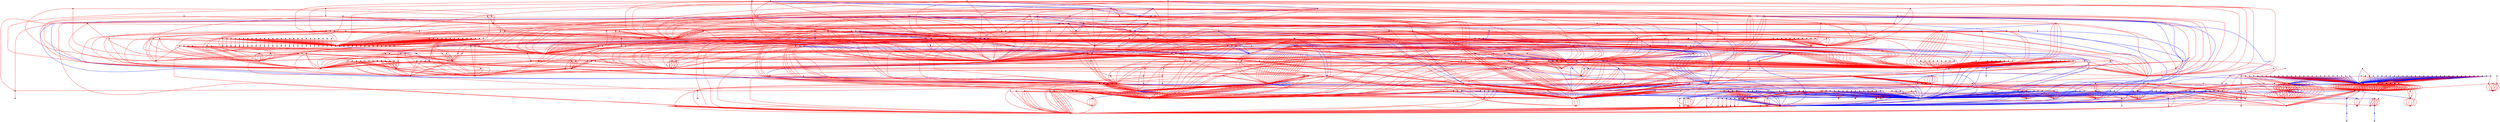 digraph {
  edge [arrowsize=0.25];  
  node [shape=point label=""];

	graph [overlap=false];
	n6_29150277	 [];
	n6_715477991	 [];
	n6_29150277 -> n6_715477991	 [color=blue];
	n4_49541688	 [];
	n6_29150277 -> n4_49541688	 [color=red
		];
	n4_49104664	 [];
	n6_715477991 -> n4_49104664	 [color=red
		];
	n1_37686464	 [];
	n4_49533224	 [];
	n6_2024167713	 [];
	n4_49951096	 [];
	n6_2024167713 -> n4_49951096	 [color=red
		];
	n6_3173000149	 [];
	n6_2024167713 -> n6_3173000149	 [color=red
		];
	n1_37139664	 [];
	n6_2024167713 -> n1_37139664	 [color=red
		];
	n6_2586481752	 [];
	n6_1066460494	 [];
	n6_2586481752 -> n6_1066460494	 [color=blue];
	n6_2586481752 -> n4_49951096	 [color=red
		];
	n6_2586481752 -> n1_37139664	 [color=red
		];
	n1_42109432	 [];
	n6_2586481752 -> n1_42109432	 [color=red
		];
	n4_49535864	 [];
	n6_1066460494 -> n4_49535864	 [color=red
		];
	n8_1773484321	 [];
	n6_1066460494 -> n8_1773484321	 [color=red
		];
	n6_1066460494 -> n1_42109432	 [color=red
		];
	n6_3940866421	 [];
	n6_3940866421 -> n4_49951096	 [color=red
		];
	n6_3940866421 -> n6_3173000149	 [color=red
		];
	n6_3940866421 -> n1_37139664	 [color=red
		];
	n6_4069149297	 [];
	n6_4069149297 -> n4_49951096	 [color=red
		];
	n6_3336698086	 [];
	n6_4069149297 -> n6_3336698086	 [color=red
		];
	n6_4069149297 -> n1_37139664	 [color=red
		];
	n6_2881469052	 [];
	n6_3758253007	 [];
	n6_2881469052 -> n6_3758253007	 [color=blue];
	n6_2881469052 -> n4_49951096	 [color=red
		];
	n1_37139712	 [];
	n6_2881469052 -> n1_37139712	 [color=red
		];
	n6_2881469052 -> n1_37139664	 [color=red
		];
	n6_3758253007 -> n1_37139712	 [color=red
		];
	n6_3758253007 -> n4_49535864	 [color=red
		];
	n6_3758253007 -> n8_1773484321	 [color=red
		];
	n6_4072410177	 [];
	n6_811026334	 [];
	n6_4072410177 -> n6_811026334	 [color=blue];
	n6_4072410177 -> n4_49951096	 [color=red
		];
	n6_4072410177 -> n1_37139712	 [color=red
		];
	n6_4072410177 -> n1_37139664	 [color=red
		];
	n6_811026334 -> n1_37139712	 [color=red
		];
	n6_811026334 -> n4_49535864	 [color=red
		];
	n6_811026334 -> n8_1773484321	 [color=red
		];
	n6_1709359696	 [];
	n6_1709359696 -> n4_49951096	 [color=red
		];
	n6_607050343	 [];
	n6_1709359696 -> n6_607050343	 [color=red
		];
	n6_1709359696 -> n1_37139664	 [color=red
		];
	n6_245933865	 [];
	n6_2014337386	 [];
	n6_245933865 -> n6_2014337386	 [color=blue];
	n6_245933865 -> n4_49951096	 [color=red
		];
	n1_132271192	 [];
	n6_245933865 -> n1_132271192	 [color=red
		];
	n6_245933865 -> n1_37139664	 [color=red
		];
	n6_2014337386 -> n4_49535864	 [color=red
		];
	n6_2014337386 -> n1_132271192	 [color=red
		];
	n6_2014337386 -> n8_1773484321	 [color=red
		];
	n6_1174060608	 [];
	n8_1937566105	 [];
	n6_1174060608 -> n8_1937566105	 [color=red
		];
	n6_1174060608 -> n8_1937566105	 [color=red
		];
	n6_1174060608 -> n8_1937566105	 [color=red
		];
	n6_3261191027	 [];
	n8_1142355448	 [];
	n6_3261191027 -> n8_1142355448	 [color=red
		];
	n6_3261191027 -> n8_1142355448	 [color=red
		];
	n6_3261191027 -> n8_1142355448	 [color=red
		];
	n6_3624103419	 [];
	n8_1175330599	 [];
	n6_3624103419 -> n8_1175330599	 [color=red
		];
	n6_3624103419 -> n8_1175330599	 [color=red
		];
	n6_3624103419 -> n8_1175330599	 [color=red
		];
	n6_3624103419 -> n8_1175330599	 [color=red
		];
	n6_1165270876	 [];
	n8_39922763	 [];
	n6_1165270876 -> n8_39922763	 [color=red
		];
	n6_1165270876 -> n8_39922763	 [color=red
		];
	n6_1165270876 -> n8_39922763	 [color=red
		];
	n6_1165270876 -> n8_39922763	 [color=red
		];
	n6_1165270876 -> n8_39922763	 [color=red
		];
	n6_3299265783	 [];
	n8_4069829297	 [];
	n6_3299265783 -> n8_4069829297	 [color=red
		];
	n6_3299265783 -> n8_4069829297	 [color=red
		];
	n6_3299265783 -> n8_4069829297	 [color=red
		];
	n6_3299265783 -> n8_4069829297	 [color=red
		];
	n6_3299265783 -> n8_4069829297	 [color=red
		];
	n6_399977271	 [];
	n8_2270295475	 [];
	n6_399977271 -> n8_2270295475	 [color=red
		];
	n6_399977271 -> n8_2270295475	 [color=red
		];
	n6_399977271 -> n8_2270295475	 [color=red
		];
	n6_399977271 -> n8_2270295475	 [color=red
		];
	n6_399977271 -> n8_2270295475	 [color=red
		];
	n6_399977271 -> n8_2270295475	 [color=red
		];
	n6_3007991334	 [];
	n8_2628043642	 [];
	n6_3007991334 -> n8_2628043642	 [color=red
		];
	n6_3007991334 -> n8_2628043642	 [color=red
		];
	n6_229925452	 [];
	n8_1030972443	 [];
	n6_229925452 -> n8_1030972443	 [color=red
		];
	n6_229925452 -> n8_1030972443	 [color=red
		];
	n6_229925452 -> n8_1030972443	 [color=red
		];
	n6_229925452 -> n8_1030972443	 [color=red
		];
	n6_229925452 -> n8_1030972443	 [color=red
		];
	n6_229925452 -> n8_1030972443	 [color=red
		];
	n6_229925452 -> n8_1030972443	 [color=red
		];
	n6_229925452 -> n8_1030972443	 [color=red
		];
	n6_229925452 -> n8_1030972443	 [color=red
		];
	n6_229925452 -> n8_1030972443	 [color=red
		];
	n6_229925452 -> n8_1030972443	 [color=red
		];
	n6_229925452 -> n8_1030972443	 [color=red
		];
	n6_229925452 -> n8_1030972443	 [color=red
		];
	n6_229925452 -> n8_1030972443	 [color=red
		];
	n6_4233660982	 [];
	n6_4233660982 -> n6_3261191027	 [color=blue];
	n6_4233660982 -> n6_4233660982	 [color=blue];
	n6_4233660982 -> n6_4233660982	 [color=blue];
	n6_4233660982 -> n6_4233660982	 [color=blue];
	n6_4233660982 -> n6_4233660982	 [color=blue];
	n6_4233660982 -> n6_4233660982	 [color=blue];
	n6_1956784438	 [];
	n6_4233660982 -> n6_1956784438	 [color=blue];
	n1_37140096	 [];
	n6_4233660982 -> n1_37140096	 [color=red
		];
	n6_4233660982 -> n1_37140096	 [color=red
		];
	n6_4233660982 -> n1_37140096	 [color=red
		];
	n6_4233660982 -> n1_37140096	 [color=red
		];
	n6_4233660982 -> n1_37140096	 [color=red
		];
	n6_4233660982 -> n1_37140096	 [color=red
		];
	n6_4233660982 -> n1_37140096	 [color=red
		];
	n6_4233660982 -> n1_37140096	 [color=red
		];
	n6_4233660982 -> n1_37140096	 [color=red
		];
	n6_4233660982 -> n1_37140096	 [color=red
		];
	n6_4233660982 -> n1_37140096	 [color=red
		];
	n6_4233660982 -> n1_37140096	 [color=red
		];
	n6_4233660982 -> n1_37140096	 [color=red
		];
	n6_4233660982 -> n1_37140096	 [color=red
		];
	n6_4233660982 -> n1_37140096	 [color=red
		];
	n6_4233660982 -> n1_37140096	 [color=red
		];
	n6_4233660982 -> n1_37140096	 [color=red
		];
	n6_3768401894	 [];
	n6_3768401894 -> n6_1165270876	 [color=blue];
	n6_3768401894 -> n6_3768401894	 [color=blue];
	n6_3768401894 -> n6_3768401894	 [color=blue];
	n6_3768401894 -> n6_3768401894	 [color=blue];
	n6_3768401894 -> n6_3768401894	 [color=blue];
	n6_3768401894 -> n6_3768401894	 [color=blue];
	n6_3768401894 -> n1_37139712	 [color=red
		];
	n6_3768401894 -> n1_37139712	 [color=red
		];
	n6_3768401894 -> n1_37139712	 [color=red
		];
	n6_3768401894 -> n1_37139712	 [color=red
		];
	n6_3768401894 -> n1_37139712	 [color=red
		];
	n6_3768401894 -> n1_37139712	 [color=red
		];
	n6_3768401894 -> n1_37139712	 [color=red
		];
	n6_3768401894 -> n1_37139712	 [color=red
		];
	n6_3768401894 -> n1_37139712	 [color=red
		];
	n6_3768401894 -> n1_37139712	 [color=red
		];
	n6_3768401894 -> n1_37139712	 [color=red
		];
	n6_3768401894 -> n1_37139712	 [color=red
		];
	n6_3768401894 -> n1_37139712	 [color=red
		];
	n6_3768401894 -> n1_37139712	 [color=red
		];
	n6_3768401894 -> n1_37139712	 [color=red
		];
	n6_3768401894 -> n1_37139712	 [color=red
		];
	n6_3768401894 -> n1_37139712	 [color=red
		];
	n6_3768401894 -> n1_37139712	 [color=red
		];
	n6_3768401894 -> n1_37139712	 [color=red
		];
	n6_3768401894 -> n1_37139712	 [color=red
		];
	n6_3768401894 -> n1_37139712	 [color=red
		];
	n6_3768401894 -> n6_1956784438	 [color=blue];
	n6_386755191	 [];
	n6_386755191 -> n8_1773484321	 [color=red
		];
	n6_386755191 -> n8_1773484321	 [color=red
		];
	n6_2050783144	 [];
	n6_2050783144 -> n8_1030972443	 [color=red
		];
	n6_2050783144 -> n8_1773484321	 [color=red
		];
	n6_3691721780	 [];
	n6_3691721780 -> n8_1030972443	 [color=red
		];
	n6_3691721780 -> n8_1773484321	 [color=red
		];
	n6_1276246455	 [];
	n6_1276246455 -> n8_1030972443	 [color=red
		];
	n6_1276246455 -> n8_1030972443	 [color=red
		];
	n4_60677192	 [];
	n4_49541688 -> n4_60677192	 [color=blue];
	n6_292366731	 [];
	n6_292366731 -> n6_3624103419	 [color=blue];
	n6_292366731 -> n6_1956784438	 [color=blue];
	n1_37139856	 [];
	n6_292366731 -> n1_37139856	 [color=red
		];
	n6_292366731 -> n1_37139856	 [color=red
		];
	n6_292366731 -> n1_37139856	 [color=red
		];
	n6_292366731 -> n1_37139856	 [color=red
		];
	n6_292366731 -> n1_37139856	 [color=red
		];
	n6_1671361190	 [];
	n6_1671361190 -> n6_1956784438	 [color=blue];
	n6_1671361190 -> n1_37139856	 [color=red
		];
	n6_1140861797	 [];
	n6_1140861797 -> n6_1956784438	 [color=blue];
	n6_1140861797 -> n1_37139856	 [color=red
		];
	n6_4172488459	 [];
	n6_4172488459 -> n6_1956784438	 [color=blue];
	n6_4172488459 -> n1_37139856	 [color=red
		];
	n6_1398838770	 [];
	n1_37139880	 [];
	n6_1398838770 -> n1_37139880	 [color=red
		];
	n6_1398838770 -> n1_37139880	 [color=red
		];
	n6_1398838770 -> n1_37139880	 [color=red
		];
	n6_1398838770 -> n1_37139880	 [color=red
		];
	n6_1398838770 -> n6_1956784438	 [color=blue];
	n6_3442091050	 [];
	n6_1398838770 -> n6_3442091050	 [color=blue];
	n6_3616407194	 [];
	n6_3616407194 -> n1_37139880	 [color=red
		];
	n6_3616407194 -> n6_1956784438	 [color=blue];
	n6_2549916306	 [];
	n6_2549916306 -> n1_37139880	 [color=red
		];
	n6_2549916306 -> n6_1956784438	 [color=blue];
	n6_1176225269	 [];
	n6_1176225269 -> n1_37139880	 [color=red
		];
	n6_1176225269 -> n6_1956784438	 [color=blue];
	n6_1810201205	 [];
	n6_1810201205 -> n6_1956784438	 [color=blue];
	n1_37139904	 [];
	n6_1810201205 -> n1_37139904	 [color=red
		];
	n6_1810201205 -> n1_37139904	 [color=red
		];
	n6_1810201205 -> n1_37139904	 [color=red
		];
	n6_1810201205 -> n1_37139904	 [color=red
		];
	n6_893699619	 [];
	n6_1810201205 -> n6_893699619	 [color=blue];
	n6_381211720	 [];
	n6_381211720 -> n6_1956784438	 [color=blue];
	n6_381211720 -> n1_37139904	 [color=red
		];
	n6_2913192226	 [];
	n6_2913192226 -> n6_1956784438	 [color=blue];
	n6_2913192226 -> n1_37139904	 [color=red
		];
	n6_1274314480	 [];
	n6_1274314480 -> n6_1956784438	 [color=blue];
	n6_1274314480 -> n1_37139904	 [color=red
		];
	n6_1918917391	 [];
	n6_1918917391 -> n6_1918917391	 [color=blue];
	n6_1918917391 -> n6_1956784438	 [color=blue];
	n1_37139928	 [];
	n6_1918917391 -> n1_37139928	 [color=red
		];
	n6_1918917391 -> n1_37139928	 [color=red
		];
	n6_1918917391 -> n1_37139928	 [color=red
		];
	n6_1918917391 -> n1_37139928	 [color=red
		];
	n6_1918917391 -> n1_37139928	 [color=red
		];
	n6_1918917391 -> n1_37139928	 [color=red
		];
	n6_1918917391 -> n1_37139928	 [color=red
		];
	n6_33990553	 [];
	n6_1918917391 -> n6_33990553	 [color=blue];
	n6_4155990513	 [];
	n6_4155990513 -> n6_1956784438	 [color=blue];
	n6_4155990513 -> n1_37139928	 [color=red
		];
	n6_1815665517	 [];
	n6_1815665517 -> n6_1956784438	 [color=blue];
	n6_1815665517 -> n1_37139928	 [color=red
		];
	n6_1952061118	 [];
	n6_1952061118 -> n6_1956784438	 [color=blue];
	n6_1952061118 -> n1_37139928	 [color=red
		];
	n6_897344874	 [];
	n6_897344874 -> n6_3299265783	 [color=blue];
	n6_897344874 -> n6_1956784438	 [color=blue];
	n1_37139736	 [];
	n6_897344874 -> n1_37139736	 [color=red
		];
	n6_897344874 -> n1_37139736	 [color=red
		];
	n6_897344874 -> n1_37139736	 [color=red
		];
	n6_897344874 -> n1_37139736	 [color=red
		];
	n6_897344874 -> n1_37139736	 [color=red
		];
	n6_3586675181	 [];
	n6_3586675181 -> n6_1956784438	 [color=blue];
	n6_3586675181 -> n1_37139736	 [color=red
		];
	n6_3459041524	 [];
	n6_3459041524 -> n6_1956784438	 [color=blue];
	n6_3459041524 -> n1_37139736	 [color=red
		];
	n6_1154534876	 [];
	n6_1154534876 -> n6_1956784438	 [color=blue];
	n6_1154534876 -> n1_37139736	 [color=red
		];
	n6_1559481097	 [];
	n6_1559481097 -> n6_1174060608	 [color=blue];
	n6_1559481097 -> n6_1559481097	 [color=blue];
	n6_1559481097 -> n6_1956784438	 [color=blue];
	n1_37139760	 [];
	n6_1559481097 -> n1_37139760	 [color=red
		];
	n6_1559481097 -> n1_37139760	 [color=red
		];
	n6_1559481097 -> n1_37139760	 [color=red
		];
	n6_1559481097 -> n1_37139760	 [color=red
		];
	n6_1559481097 -> n1_37139760	 [color=red
		];
	n6_1559481097 -> n1_37139760	 [color=red
		];
	n6_1559481097 -> n1_37139760	 [color=red
		];
	n6_2523725576	 [];
	n6_2523725576 -> n6_1956784438	 [color=blue];
	n6_2523725576 -> n1_37139760	 [color=red
		];
	n6_8728245	 [];
	n6_8728245 -> n6_1956784438	 [color=blue];
	n6_8728245 -> n1_37139760	 [color=red
		];
	n6_3425890643	 [];
	n6_3425890643 -> n6_1956784438	 [color=blue];
	n6_3425890643 -> n1_37139760	 [color=red
		];
	n6_2824581324	 [];
	n6_2824581324 -> n6_2824581324	 [color=blue];
	n6_2824581324 -> n6_1956784438	 [color=blue];
	n1_37139784	 [];
	n6_2824581324 -> n1_37139784	 [color=red
		];
	n6_2824581324 -> n1_37139784	 [color=red
		];
	n6_2824581324 -> n1_37139784	 [color=red
		];
	n6_2824581324 -> n1_37139784	 [color=red
		];
	n6_2824581324 -> n1_37139784	 [color=red
		];
	n6_2824581324 -> n1_37139784	 [color=red
		];
	n6_2824581324 -> n1_37139784	 [color=red
		];
	n6_2824581324 -> n1_37139784	 [color=red
		];
	n6_2824581324 -> n1_37139784	 [color=red
		];
	n6_3764595224	 [];
	n6_2824581324 -> n6_3764595224	 [color=blue];
	n6_2042754658	 [];
	n6_2042754658 -> n6_1956784438	 [color=blue];
	n6_2042754658 -> n1_37139784	 [color=red
		];
	n6_1036905330	 [];
	n6_1036905330 -> n6_1956784438	 [color=blue];
	n6_1036905330 -> n1_37139784	 [color=red
		];
	n6_3781992101	 [];
	n6_3781992101 -> n6_1956784438	 [color=blue];
	n6_3781992101 -> n1_37139784	 [color=red
		];
	n6_910670103	 [];
	n6_910670103 -> n6_910670103	 [color=blue];
	n6_910670103 -> n6_1956784438	 [color=blue];
	n6_1934381844	 [];
	n6_910670103 -> n6_1934381844	 [color=blue];
	n1_37139808	 [];
	n6_910670103 -> n1_37139808	 [color=red
		];
	n6_910670103 -> n1_37139808	 [color=red
		];
	n6_910670103 -> n1_37139808	 [color=red
		];
	n6_910670103 -> n1_37139808	 [color=red
		];
	n6_910670103 -> n1_37139808	 [color=red
		];
	n6_910670103 -> n1_37139808	 [color=red
		];
	n6_910670103 -> n1_37139808	 [color=red
		];
	n6_1613424771	 [];
	n6_1613424771 -> n6_1956784438	 [color=blue];
	n6_1613424771 -> n1_37139808	 [color=red
		];
	n6_3484799739	 [];
	n6_3484799739 -> n6_1956784438	 [color=blue];
	n6_3484799739 -> n1_37139808	 [color=red
		];
	n6_3251481173	 [];
	n6_3251481173 -> n6_1956784438	 [color=blue];
	n6_3251481173 -> n1_37139808	 [color=red
		];
	n6_3949491289	 [];
	n6_3949491289 -> n6_399977271	 [color=blue];
	n6_3949491289 -> n6_1956784438	 [color=blue];
	n1_37139688	 [];
	n6_3949491289 -> n1_37139688	 [color=red
		];
	n6_3949491289 -> n1_37139688	 [color=red
		];
	n6_3949491289 -> n1_37139688	 [color=red
		];
	n6_3949491289 -> n1_37139688	 [color=red
		];
	n6_3949491289 -> n1_37139688	 [color=red
		];
	n6_7087773	 [];
	n6_7087773 -> n6_1956784438	 [color=blue];
	n6_7087773 -> n1_37139688	 [color=red
		];
	n6_1860779874	 [];
	n6_1860779874 -> n6_1956784438	 [color=blue];
	n6_1860779874 -> n1_37139688	 [color=red
		];
	n6_3789052006	 [];
	n6_3789052006 -> n6_1956784438	 [color=blue];
	n6_3789052006 -> n1_37139688	 [color=red
		];
	n6_1524317262	 [];
	n6_1524317262 -> n1_37139712	 [color=red
		];
	n6_1524317262 -> n6_1956784438	 [color=blue];
	n6_3984890428	 [];
	n6_3984890428 -> n1_37139712	 [color=red
		];
	n6_3984890428 -> n6_1956784438	 [color=blue];
	n6_186333848	 [];
	n6_186333848 -> n1_37139712	 [color=red
		];
	n6_186333848 -> n6_1956784438	 [color=blue];
	n6_4048061266	 [];
	n6_4048061266 -> n6_1956784438	 [color=blue];
	n6_4048061266 -> n1_37140096	 [color=red
		];
	n6_1675847052	 [];
	n6_1675847052 -> n6_1956784438	 [color=blue];
	n6_1675847052 -> n1_37140096	 [color=red
		];
	n6_1397917619	 [];
	n6_1397917619 -> n6_1956784438	 [color=blue];
	n6_1397917619 -> n1_37140096	 [color=red
		];
	n6_3981187886	 [];
	n6_3981187886 -> n6_1956784438	 [color=blue];
	n1_37139952	 [];
	n6_3981187886 -> n1_37139952	 [color=red
		];
	n6_3981187886 -> n1_37139952	 [color=red
		];
	n6_3981187886 -> n1_37139952	 [color=red
		];
	n6_3981187886 -> n1_37139952	 [color=red
		];
	n6_556034371	 [];
	n6_3981187886 -> n6_556034371	 [color=blue];
	n6_850790587	 [];
	n6_850790587 -> n6_1956784438	 [color=blue];
	n6_850790587 -> n1_37139952	 [color=red
		];
	n6_331642780	 [];
	n6_331642780 -> n6_1956784438	 [color=blue];
	n6_331642780 -> n1_37139952	 [color=red
		];
	n6_553070501	 [];
	n6_553070501 -> n6_1956784438	 [color=blue];
	n6_553070501 -> n1_37139952	 [color=red
		];
	n6_401363808	 [];
	n6_401363808 -> n6_1956784438	 [color=blue];
	n1_37139832	 [];
	n6_401363808 -> n1_37139832	 [color=red
		];
	n6_401363808 -> n1_37139832	 [color=red
		];
	n6_401363808 -> n1_37139832	 [color=red
		];
	n6_401363808 -> n1_37139832	 [color=red
		];
	n6_4111917304	 [];
	n6_401363808 -> n6_4111917304	 [color=blue];
	n6_2438644470	 [];
	n6_2438644470 -> n6_1956784438	 [color=blue];
	n6_2438644470 -> n1_37139832	 [color=red
		];
	n6_1325948617	 [];
	n6_1325948617 -> n6_1956784438	 [color=blue];
	n6_1325948617 -> n1_37139832	 [color=red
		];
	n6_1295503787	 [];
	n6_1295503787 -> n6_1956784438	 [color=blue];
	n6_1295503787 -> n1_37139832	 [color=red
		];
	n6_3882693651	 [];
	n6_898192378	 [];
	n6_3882693651 -> n6_898192378	 [color=red
		];
	n6_3882693651 -> n8_1030972443	 [color=red
		];
	n6_2025595642	 [];
	n6_3486564716	 [];
	n6_2025595642 -> n6_3486564716	 [color=red
		];
	n6_2025595642 -> n8_1030972443	 [color=red
		];
	n6_917569946	 [];
	n6_114778982	 [];
	n6_917569946 -> n6_114778982	 [color=red
		];
	n6_917569946 -> n8_1030972443	 [color=red
		];
	n6_2189260310	 [];
	n6_209584415	 [];
	n6_2189260310 -> n6_209584415	 [color=red
		];
	n6_2189260310 -> n8_1030972443	 [color=red
		];
	n6_4121820072	 [];
	n6_1812859328	 [];
	n6_4121820072 -> n6_1812859328	 [color=red
		];
	n6_4121820072 -> n8_1030972443	 [color=red
		];
	n6_328682881	 [];
	n8_3885814627	 [];
	n6_328682881 -> n8_3885814627	 [color=red
		];
	n6_328682881 -> n8_3885814627	 [color=red
		];
	n6_328682881 -> n8_3885814627	 [color=red
		];
	n6_328682881 -> n8_3885814627	 [color=red
		];
	n6_2379642410	 [];
	n8_1072357793	 [];
	n6_2379642410 -> n8_1072357793	 [color=red
		];
	n6_2379642410 -> n8_1072357793	 [color=red
		];
	n6_2379642410 -> n8_1072357793	 [color=red
		];
	n6_2379642410 -> n8_1072357793	 [color=red
		];
	n6_805365813	 [];
	n8_1829803339	 [];
	n6_805365813 -> n8_1829803339	 [color=red
		];
	n6_805365813 -> n8_1829803339	 [color=red
		];
	n6_805365813 -> n8_1829803339	 [color=red
		];
	n6_1797273908	 [];
	n6_1797273908 -> n6_1956784438	 [color=blue];
	n6_1797273908 -> n1_37139664	 [color=red
		];
	n6_1797273908 -> n1_37139664	 [color=red
		];
	n6_1797273908 -> n1_37139664	 [color=red
		];
	n6_1797273908 -> n1_37139664	 [color=red
		];
	n6_1797273908 -> n1_37139664	 [color=red
		];
	n6_1797273908 -> n1_37139664	 [color=red
		];
	n6_1734960119	 [];
	n6_1734960119 -> n6_1956784438	 [color=blue];
	n6_1734960119 -> n1_37139664	 [color=red
		];
	n6_1734960119 -> n1_37139664	 [color=red
		];
	n6_1734960119 -> n1_37139664	 [color=red
		];
	n6_1734960119 -> n1_37139664	 [color=red
		];
	n6_1734960119 -> n1_37139664	 [color=red
		];
	n6_1734960119 -> n1_37139664	 [color=red
		];
	n6_49504852	 [];
	n6_49504852 -> n6_1956784438	 [color=blue];
	n6_49504852 -> n1_37139664	 [color=red
		];
	n6_49504852 -> n1_37139664	 [color=red
		];
	n6_49504852 -> n1_37139664	 [color=red
		];
	n6_49504852 -> n1_37139664	 [color=red
		];
	n6_49504852 -> n1_37139664	 [color=red
		];
	n6_49504852 -> n1_37139664	 [color=red
		];
	n6_970649193	 [];
	n6_970649193 -> n6_1956784438	 [color=blue];
	n6_970649193 -> n1_37139664	 [color=red
		];
	n6_970649193 -> n1_37139664	 [color=red
		];
	n6_970649193 -> n1_37139664	 [color=red
		];
	n6_970649193 -> n1_37139664	 [color=red
		];
	n6_970649193 -> n1_37139664	 [color=red
		];
	n6_970649193 -> n1_37139664	 [color=red
		];
	n6_970649193 -> n1_37139664	 [color=red
		];
	n6_970649193 -> n1_37139664	 [color=red
		];
	n6_970649193 -> n1_37139664	 [color=red
		];
	n6_4194510848	 [];
	n6_4194510848 -> n6_3173000149	 [color=red
		];
	n6_4194510848 -> n6_3173000149	 [color=red
		];
	n6_4194510848 -> n6_3173000149	 [color=red
		];
	n6_4194510848 -> n6_3173000149	 [color=red
		];
	n6_4194510848 -> n6_3173000149	 [color=red
		];
	n6_38707312	 [];
	n6_4078295612	 [];
	n6_38707312 -> n6_4078295612	 [color=red
		];
	n6_38707312 -> n6_4078295612	 [color=red
		];
	n6_2149986781	 [];
	n6_1084437051	 [];
	n6_2149986781 -> n6_1084437051	 [color=red
		];
	n6_2149986781 -> n6_1084437051	 [color=red
		];
	n6_2113361123	 [];
	n6_3756171622	 [];
	n6_2113361123 -> n6_3756171622	 [color=red
		];
	n6_2113361123 -> n6_3756171622	 [color=red
		];
	n6_74696122	 [];
	n6_74696122 -> n6_3756171622	 [color=red
		];
	n6_74696122 -> n6_3756171622	 [color=red
		];
	n6_704166931	 [];
	n6_704166931 -> n6_1084437051	 [color=red
		];
	n6_704166931 -> n6_1084437051	 [color=red
		];
	n6_466172387	 [];
	n6_466172387 -> n6_4078295612	 [color=red
		];
	n6_466172387 -> n6_4078295612	 [color=red
		];
	n6_2740714430	 [];
	n6_2740714430 -> n6_3173000149	 [color=red
		];
	n6_2740714430 -> n6_3173000149	 [color=red
		];
	n6_2740714430 -> n6_3173000149	 [color=red
		];
	n6_2740714430 -> n6_3173000149	 [color=red
		];
	n4_49528824	 [];
	n6_1552137801	 [];
	n6_1165744921	 [];
	n6_1552137801 -> n6_1165744921	 [color=red
		];
	n6_1552137801 -> n6_1165744921	 [color=red
		];
	n6_1363129464	 [];
	n6_1552137801 -> n6_1363129464	 [color=red
		];
	n6_1552137801 -> n6_1363129464	 [color=red
		];
	n6_3764232261	 [];
	n6_1552137801 -> n6_3764232261	 [color=blue];
	n6_1552137801 -> n6_3764232261	 [color=blue];
	n6_4078619053	 [];
	n4_51483608	 [];
	n6_4078619053 -> n4_51483608	 [color=red
		];
	n6_4078619053 -> n4_51483608	 [color=red
		];
	n6_4078619053 -> n4_51483608	 [color=red
		];
	n6_4078619053 -> n4_51483608	 [color=red
		];
	n6_4078619053 -> n4_51483608	 [color=red
		];
	n6_4078619053 -> n4_51483608	 [color=red
		];
	n6_4078619053 -> n4_51483608	 [color=red
		];
	n6_4078619053 -> n4_51483608	 [color=red
		];
	n6_4078619053 -> n4_51483608	 [color=red
		];
	n6_4078619053 -> n4_51483608	 [color=red
		];
	n6_4078619053 -> n4_51483608	 [color=red
		];
	n6_4078619053 -> n4_51483608	 [color=red
		];
	n6_4078619053 -> n4_51483608	 [color=red
		];
	n6_4078619053 -> n4_51483608	 [color=red
		];
	n6_4078619053 -> n4_51483608	 [color=red
		];
	n6_4078619053 -> n4_51483608	 [color=red
		];
	n6_4078619053 -> n4_51483608	 [color=red
		];
	n6_4078619053 -> n4_51483608	 [color=red
		];
	n6_4078619053 -> n4_51483608	 [color=red
		];
	n6_4078619053 -> n4_51483608	 [color=red
		];
	n6_4078619053 -> n4_51483608	 [color=red
		];
	n6_4078619053 -> n4_51483608	 [color=red
		];
	n6_4078619053 -> n4_51483608	 [color=red
		];
	n6_4078619053 -> n4_51483608	 [color=red
		];
	n6_4078619053 -> n4_51483608	 [color=red
		];
	n6_4078619053 -> n4_51483608	 [color=red
		];
	n6_4078619053 -> n4_51483608	 [color=red
		];
	n6_4078619053 -> n4_51483608	 [color=red
		];
	n6_4078619053 -> n4_51483608	 [color=red
		];
	n6_4078619053 -> n4_51483608	 [color=red
		];
	n6_4078619053 -> n4_51483608	 [color=red
		];
	n6_4078619053 -> n4_51483608	 [color=red
		];
	n6_4078619053 -> n4_51483608	 [color=red
		];
	n6_4078619053 -> n4_51483608	 [color=red
		];
	n6_4078619053 -> n4_51483608	 [color=red
		];
	n6_4078619053 -> n4_51483608	 [color=red
		];
	n4_49110952	 [];
	n6_1246978348	 [];
	n6_1246978348 -> n6_1363129464	 [color=red
		];
	n6_1246978348 -> n6_1363129464	 [color=red
		];
	n6_1246978348 -> n6_1363129464	 [color=red
		];
	n6_1246978348 -> n6_1363129464	 [color=red
		];
	n6_3983312997	 [];
	n6_1246978348 -> n6_3983312997	 [color=blue];
	n6_3979078185	 [];
	n6_3979078185 -> n6_4233660982	 [color=red
		];
	n6_3979078185 -> n6_4233660982	 [color=red
		];
	n6_3979078185 -> n6_4233660982	 [color=red
		];
	n6_3979078185 -> n6_4233660982	 [color=red
		];
	n6_3979078185 -> n6_4233660982	 [color=red
		];
	n6_3979078185 -> n6_4233660982	 [color=red
		];
	n6_3979078185 -> n6_4233660982	 [color=red
		];
	n6_3979078185 -> n6_4233660982	 [color=red
		];
	n6_3979078185 -> n6_4233660982	 [color=red
		];
	n6_3979078185 -> n6_4233660982	 [color=red
		];
	n6_3979078185 -> n1_37140096	 [color=red
		];
	n6_3979078185 -> n1_37140096	 [color=red
		];
	n6_3979078185 -> n1_37140096	 [color=red
		];
	n6_3979078185 -> n1_37140096	 [color=red
		];
	n6_3979078185 -> n1_37140096	 [color=red
		];
	n6_2790290251	 [];
	n6_2790290251 -> n6_3768401894	 [color=red
		];
	n6_2790290251 -> n6_3768401894	 [color=red
		];
	n6_2790290251 -> n6_3768401894	 [color=red
		];
	n6_2790290251 -> n6_3768401894	 [color=red
		];
	n6_2790290251 -> n6_3768401894	 [color=red
		];
	n6_2790290251 -> n6_3768401894	 [color=red
		];
	n6_2790290251 -> n6_3768401894	 [color=red
		];
	n6_2790290251 -> n6_3768401894	 [color=red
		];
	n6_2790290251 -> n6_3768401894	 [color=red
		];
	n6_2790290251 -> n6_3768401894	 [color=red
		];
	n6_2790290251 -> n1_37139712	 [color=red
		];
	n6_2790290251 -> n1_37139712	 [color=red
		];
	n6_2790290251 -> n1_37139712	 [color=red
		];
	n6_2790290251 -> n1_37139712	 [color=red
		];
	n6_2790290251 -> n1_37139712	 [color=red
		];
	n6_3648724386	 [];
	n6_3648724386 -> n6_229925452	 [color=blue];
	n6_1565956323	 [];
	n6_3648724386 -> n6_1565956323	 [color=blue];
	n6_3648724386 -> n4_51483608	 [color=red
		];
	n6_3648724386 -> n4_51483608	 [color=red
		];
	n6_3648724386 -> n4_51483608	 [color=red
		];
	n6_3648724386 -> n4_51483608	 [color=red
		];
	n6_3648724386 -> n4_51483608	 [color=red
		];
	n6_3648724386 -> n4_51483608	 [color=red
		];
	n6_3648724386 -> n4_51483608	 [color=red
		];
	n6_3648724386 -> n4_51483608	 [color=red
		];
	n6_3648724386 -> n4_51483608	 [color=red
		];
	n6_3648724386 -> n4_51483608	 [color=red
		];
	n6_3648724386 -> n4_51483608	 [color=red
		];
	n6_3648724386 -> n4_51483608	 [color=red
		];
	n6_3648724386 -> n4_51483608	 [color=red
		];
	n6_3648724386 -> n4_51483608	 [color=red
		];
	n6_3648724386 -> n4_51483608	 [color=red
		];
	n6_3648724386 -> n4_51483608	 [color=red
		];
	n6_3648724386 -> n4_51483608	 [color=red
		];
	n6_3648724386 -> n4_51483608	 [color=red
		];
	n6_3648724386 -> n4_51483608	 [color=red
		];
	n6_3648724386 -> n4_51483608	 [color=red
		];
	n6_3648724386 -> n4_51483608	 [color=red
		];
	n6_3648724386 -> n4_51483608	 [color=red
		];
	n6_3648724386 -> n4_51483608	 [color=red
		];
	n6_3648724386 -> n4_51483608	 [color=red
		];
	n6_3648724386 -> n4_51483608	 [color=red
		];
	n6_3648724386 -> n4_51483608	 [color=red
		];
	n6_3648724386 -> n4_51483608	 [color=red
		];
	n6_3648724386 -> n4_51483608	 [color=red
		];
	n6_3648724386 -> n4_51483608	 [color=red
		];
	n6_2171740501	 [];
	n6_2171740501 -> n6_229925452	 [color=blue];
	n6_2171740501 -> n6_1565956323	 [color=blue];
	n4_51482824	 [];
	n6_2171740501 -> n4_51482824	 [color=red
		];
	n6_2171740501 -> n4_51482824	 [color=red
		];
	n6_2171740501 -> n4_51482824	 [color=red
		];
	n6_2958791737	 [];
	n6_2958791737 -> n6_229925452	 [color=red
		];
	n6_2958791737 -> n6_229925452	 [color=red
		];
	n6_2958791737 -> n6_229925452	 [color=red
		];
	n6_2958791737 -> n6_229925452	 [color=red
		];
	n6_2958791737 -> n6_229925452	 [color=blue];
	n6_2958791737 -> n8_1030972443	 [color=red
		];
	n6_1165744921 -> n6_1165744921	 [color=blue];
	n6_1165744921 -> n6_1363129464	 [color=red
		];
	n6_1165744921 -> n6_1363129464	 [color=red
		];
	n6_1165744921 -> n6_1363129464	 [color=red
		];
	n6_1165744921 -> n6_1363129464	 [color=red
		];
	n6_1165744921 -> n6_1363129464	 [color=red
		];
	n6_1165744921 -> n6_1363129464	 [color=red
		];
	n6_1165744921 -> n6_1363129464	 [color=red
		];
	n6_1165744921 -> n6_1363129464	 [color=red
		];
	n6_1165744921 -> n6_1363129464	 [color=red
		];
	n6_1165744921 -> n6_1363129464	 [color=red
		];
	n6_1165744921 -> n6_1363129464	 [color=red
		];
	n6_1165744921 -> n6_1363129464	 [color=red
		];
	n6_1165744921 -> n6_1363129464	 [color=red
		];
	n6_1165744921 -> n6_1363129464	 [color=red
		];
	n6_1165744921 -> n6_1363129464	 [color=red
		];
	n6_1165744921 -> n6_1363129464	 [color=red
		];
	n6_1165744921 -> n6_1363129464	 [color=red
		];
	n6_1165744921 -> n6_1363129464	 [color=red
		];
	n6_677302642	 [];
	n6_1165744921 -> n6_677302642	 [color=blue];
	n6_611866803	 [];
	n6_1165744921 -> n6_611866803	 [color=blue];
	n6_1165744921 -> n6_611866803	 [color=blue];
	n6_1165744921 -> n6_611866803	 [color=blue];
	n6_1165744921 -> n6_611866803	 [color=blue];
	n6_1165744921 -> n6_611866803	 [color=blue];
	n6_1165744921 -> n6_611866803	 [color=blue];
	n6_1165744921 -> n6_1956784438	 [color=blue];
	n6_409036096	 [];
	n6_1165744921 -> n6_409036096	 [color=blue];
	n6_1322391151	 [];
	n6_1322391151 -> n6_1363129464	 [color=red
		];
	n6_1322391151 -> n6_1363129464	 [color=red
		];
	n6_1322391151 -> n6_1363129464	 [color=red
		];
	n6_1322391151 -> n6_1363129464	 [color=red
		];
	n6_1322391151 -> n6_1363129464	 [color=red
		];
	n6_1322391151 -> n6_1363129464	 [color=red
		];
	n6_1322391151 -> n6_1363129464	 [color=red
		];
	n6_1322391151 -> n6_611866803	 [color=blue];
	n6_1322391151 -> n6_1956784438	 [color=blue];
	n4_37863400	 [];
	n6_1322391151 -> n4_37863400	 [color=red
		];
	n6_1322391151 -> n4_37863400	 [color=red
		];
	n6_1322391151 -> n4_37863400	 [color=red
		];
	n6_1322391151 -> n4_37863400	 [color=red
		];
	n6_1322391151 -> n4_37863400	 [color=red
		];
	n6_1322391151 -> n4_37863400	 [color=red
		];
	n6_1322391151 -> n4_37863400	 [color=red
		];
	n4_49841016	 [];
	n6_1398614014	 [];
	n4_49560536	 [];
	n6_1398614014 -> n4_49560536	 [color=red
		];
	n6_3545857333	 [];
	n6_1398614014 -> n6_3545857333	 [color=red
		];
	n6_542307515	 [];
	n6_542307515 -> n4_49560536	 [color=red
		];
	n6_785717472	 [];
	n6_542307515 -> n6_785717472	 [color=blue];
	n6_542307515 -> n6_3545857333	 [color=red
		];
	n6_3339734697	 [];
	n6_3339734697 -> n4_49560536	 [color=red
		];
	n6_3339734697 -> n6_607050343	 [color=red
		];
	n6_2379418836	 [];
	n6_2379418836 -> n4_49560536	 [color=red
		];
	n6_2379418836 -> n6_3336698086	 [color=red
		];
	n6_3180107402	 [];
	n6_3180107402 -> n4_49560536	 [color=red
		];
	n6_3180107402 -> n6_3173000149	 [color=red
		];
	n6_2206897456	 [];
	n6_2206897456 -> n4_49560536	 [color=red
		];
	n6_2206897456 -> n6_4078295612	 [color=red
		];
	n6_1594082552	 [];
	n6_1594082552 -> n4_49560536	 [color=red
		];
	n6_1594082552 -> n6_1084437051	 [color=red
		];
	n6_408425327	 [];
	n6_408425327 -> n4_49560536	 [color=red
		];
	n6_408425327 -> n6_3756171622	 [color=red
		];
	n6_1405390783	 [];
	n6_1405390783 -> n4_49560536	 [color=red
		];
	n6_1405390783 -> n6_607050343	 [color=red
		];
	n6_2505613114	 [];
	n6_2505613114 -> n4_49560536	 [color=red
		];
	n6_2505613114 -> n6_607050343	 [color=red
		];
	n6_3480127935	 [];
	n6_3480127935 -> n4_49560536	 [color=red
		];
	n6_3480127935 -> n6_3756171622	 [color=red
		];
	n6_2889344514	 [];
	n6_2889344514 -> n4_49560536	 [color=red
		];
	n6_2889344514 -> n6_3756171622	 [color=red
		];
	n6_2328076631	 [];
	n6_2328076631 -> n4_49560536	 [color=red
		];
	n6_2328076631 -> n6_3336698086	 [color=red
		];
	n6_2050021590	 [];
	n6_2050021590 -> n4_49560536	 [color=red
		];
	n6_2050021590 -> n6_3336698086	 [color=red
		];
	n6_1559917021	 [];
	n6_1559917021 -> n4_49560536	 [color=red
		];
	n6_1559917021 -> n6_1084437051	 [color=red
		];
	n6_1114103586	 [];
	n6_1114103586 -> n4_49560536	 [color=red
		];
	n6_1114103586 -> n6_1084437051	 [color=red
		];
	n6_36530371	 [];
	n6_36530371 -> n4_49560536	 [color=red
		];
	n6_36530371 -> n6_3173000149	 [color=red
		];
	n6_2802163252	 [];
	n6_2802163252 -> n4_49560536	 [color=red
		];
	n6_2802163252 -> n6_4078295612	 [color=red
		];
	n6_2304489977	 [];
	n6_2304489977 -> n4_49560536	 [color=red
		];
	n6_2304489977 -> n6_4078295612	 [color=red
		];
	n6_3154794788	 [];
	n6_3154794788 -> n6_229925452	 [color=red
		];
	n6_3154794788 -> n6_229925452	 [color=red
		];
	n6_3154794788 -> n6_229925452	 [color=red
		];
	n6_3154794788 -> n4_51483608	 [color=red
		];
	n6_3154794788 -> n4_51483608	 [color=red
		];
	n6_2049119006	 [];
	n6_2049119006 -> n1_37139664	 [color=red
		];
	n6_2049119006 -> n1_37139664	 [color=red
		];
	n6_2049119006 -> n1_37139664	 [color=red
		];
	n6_2049119006 -> n1_37139664	 [color=red
		];
	n6_2049119006 -> n1_37139664	 [color=red
		];
	n6_2049119006 -> n1_37139664	 [color=red
		];
	n6_2049119006 -> n1_37139664	 [color=red
		];
	n6_2049119006 -> n1_37139664	 [color=red
		];
	n6_2049119006 -> n1_37139664	 [color=red
		];
	n6_2049119006 -> n1_37139664	 [color=red
		];
	n6_2049119006 -> n1_37139664	 [color=red
		];
	n6_2049119006 -> n1_37139664	 [color=red
		];
	n6_2049119006 -> n1_37139664	 [color=red
		];
	n6_2049119006 -> n1_37139664	 [color=red
		];
	n6_2049119006 -> n1_37139664	 [color=red
		];
	n6_2049119006 -> n1_37139664	 [color=red
		];
	n4_49532520	 [];
	n6_2397520098	 [];
	n6_2397520098 -> n6_229925452	 [color=blue];
	n4_103040776	 [];
	n6_2397520098 -> n4_103040776	 [color=red
		];
	n6_2397520098 -> n4_103040776	 [color=red
		];
	n6_2397520098 -> n4_103040776	 [color=red
		];
	n6_2397520098 -> n4_103040776	 [color=red
		];
	n6_2397520098 -> n4_103040776	 [color=red
		];
	n6_3456127050	 [];
	n6_2397520098 -> n6_3456127050	 [color=blue];
	n6_1363129464 -> n6_3768401894	 [color=red
		];
	n6_1363129464 -> n6_3768401894	 [color=red
		];
	n6_1363129464 -> n6_3768401894	 [color=red
		];
	n6_1363129464 -> n6_3768401894	 [color=red
		];
	n6_1363129464 -> n6_3768401894	 [color=red
		];
	n6_1363129464 -> n6_3768401894	 [color=red
		];
	n6_1363129464 -> n6_3768401894	 [color=red
		];
	n6_1363129464 -> n6_3768401894	 [color=red
		];
	n6_1363129464 -> n6_3768401894	 [color=red
		];
	n6_1363129464 -> n6_3768401894	 [color=red
		];
	n6_1363129464 -> n6_1363129464	 [color=blue];
	n6_1363129464 -> n6_1363129464	 [color=blue];
	n6_1363129464 -> n6_1363129464	 [color=blue];
	n6_1363129464 -> n6_1363129464	 [color=blue];
	n6_1363129464 -> n6_1363129464	 [color=blue];
	n6_1363129464 -> n6_1363129464	 [color=blue];
	n6_1363129464 -> n6_1363129464	 [color=blue];
	n6_1363129464 -> n1_37139712	 [color=red
		];
	n6_1363129464 -> n1_37139712	 [color=red
		];
	n6_1363129464 -> n1_37139712	 [color=red
		];
	n6_1363129464 -> n1_37139712	 [color=red
		];
	n6_1363129464 -> n1_37139712	 [color=red
		];
	n6_1363129464 -> n1_37139712	 [color=red
		];
	n6_1363129464 -> n1_37139712	 [color=red
		];
	n6_1363129464 -> n1_37139712	 [color=red
		];
	n6_1363129464 -> n1_37139712	 [color=red
		];
	n6_1363129464 -> n1_37139712	 [color=red
		];
	n6_3506833215	 [];
	n6_3506833215 -> n6_4233660982	 [color=red
		];
	n6_3506833215 -> n6_4233660982	 [color=red
		];
	n6_3506833215 -> n6_4233660982	 [color=red
		];
	n6_3506833215 -> n6_4233660982	 [color=red
		];
	n6_3506833215 -> n6_4233660982	 [color=red
		];
	n6_3506833215 -> n6_4233660982	 [color=red
		];
	n6_3506833215 -> n6_4233660982	 [color=red
		];
	n6_3506833215 -> n6_4233660982	 [color=red
		];
	n6_3506833215 -> n6_4233660982	 [color=red
		];
	n6_3506833215 -> n6_4233660982	 [color=red
		];
	n6_3506833215 -> n6_4233660982	 [color=red
		];
	n6_3506833215 -> n6_3506833215	 [color=blue];
	n6_3506833215 -> n6_3506833215	 [color=blue];
	n6_3506833215 -> n6_3506833215	 [color=blue];
	n6_3506833215 -> n6_3506833215	 [color=blue];
	n6_3506833215 -> n6_3506833215	 [color=blue];
	n6_3506833215 -> n6_3506833215	 [color=blue];
	n6_3506833215 -> n6_3506833215	 [color=blue];
	n6_3506833215 -> n1_37140096	 [color=red
		];
	n6_3506833215 -> n1_37140096	 [color=red
		];
	n6_3506833215 -> n1_37140096	 [color=red
		];
	n6_3506833215 -> n1_37140096	 [color=red
		];
	n6_3506833215 -> n1_37140096	 [color=red
		];
	n6_3506833215 -> n1_37140096	 [color=red
		];
	n6_3506833215 -> n1_37140096	 [color=red
		];
	n6_3506833215 -> n1_37140096	 [color=red
		];
	n6_3506833215 -> n1_37140096	 [color=red
		];
	n6_3506833215 -> n1_37140096	 [color=red
		];
	n6_3506833215 -> n1_37140096	 [color=red
		];
	n1_44009208	 [];
	n6_677302642 -> n1_44009208	 [color=red
		];
	n6_677302642 -> n1_44009208	 [color=red
		];
	n4_49529528	 [];
	n6_1043308998	 [];
	n6_1043308998 -> n6_607050343	 [color=red
		];
	n6_1043308998 -> n6_607050343	 [color=red
		];
	n6_1043308998 -> n6_607050343	 [color=red
		];
	n6_1043308998 -> n6_607050343	 [color=red
		];
	n6_103925151	 [];
	n6_103925151 -> n6_3756171622	 [color=red
		];
	n6_103925151 -> n6_3756171622	 [color=red
		];
	n6_103925151 -> n6_3756171622	 [color=red
		];
	n6_3848866648	 [];
	n6_3848866648 -> n6_3336698086	 [color=red
		];
	n6_3848866648 -> n6_3336698086	 [color=red
		];
	n6_3848866648 -> n6_3336698086	 [color=red
		];
	n6_3848866648 -> n6_3336698086	 [color=red
		];
	n6_3427773965	 [];
	n6_3427773965 -> n6_1084437051	 [color=red
		];
	n6_3427773965 -> n6_1084437051	 [color=red
		];
	n6_3427773965 -> n6_1084437051	 [color=red
		];
	n6_1888699557	 [];
	n6_1888699557 -> n6_4078295612	 [color=red
		];
	n6_1888699557 -> n6_4078295612	 [color=red
		];
	n6_1888699557 -> n6_4078295612	 [color=red
		];
	n4_103104008	 [];
	n4_103040776 -> n4_103104008	 [color=blue];
	n6_2141301952	 [];
	n6_2141301952 -> n6_399977271	 [color=red
		];
	n6_2141301952 -> n4_51483608	 [color=red
		];
	n6_2141301952 -> n4_51483608	 [color=red
		];
	n6_2141301952 -> n4_51483608	 [color=red
		];
	n6_474815870	 [];
	n6_474815870 -> n8_1030972443	 [color=red
		];
	n6_474815870 -> n8_1030972443	 [color=red
		];
	n6_474815870 -> n8_1030972443	 [color=red
		];
	n6_474815870 -> n8_1030972443	 [color=red
		];
	n6_474815870 -> n8_1773484321	 [color=red
		];
	n6_474815870 -> n8_1773484321	 [color=red
		];
	n6_2708492556	 [];
	n6_2708492556 -> n8_1030972443	 [color=red
		];
	n6_2708492556 -> n8_1773484321	 [color=red
		];
	n6_2708492556 -> n8_1773484321	 [color=red
		];
	n6_1002482130	 [];
	n6_1002482130 -> n8_1030972443	 [color=red
		];
	n6_1002482130 -> n8_1030972443	 [color=red
		];
	n6_1002482130 -> n8_1773484321	 [color=red
		];
	n4_49528296	 [];
	n6_1296344291	 [];
	n6_1296344291 -> n6_1565956323	 [color=red
		];
	n6_1296344291 -> n6_1565956323	 [color=red
		];
	n6_1296344291 -> n6_1565956323	 [color=red
		];
	n6_1296344291 -> n6_1565956323	 [color=red
		];
	n6_1296344291 -> n6_1565956323	 [color=blue];
	n6_1296344291 -> n8_1773484321	 [color=red
		];
	n6_1656994376	 [];
	n6_1656994376 -> n6_229925452	 [color=blue];
	n6_1656994376 -> n6_1565956323	 [color=red
		];
	n6_1656994376 -> n6_1565956323	 [color=red
		];
	n6_1656994376 -> n6_1565956323	 [color=red
		];
	n6_3029178907	 [];
	n6_1656994376 -> n6_3029178907	 [color=red
		];
	n6_1656994376 -> n8_1030972443	 [color=red
		];
	n6_2858414607	 [];
	n6_2858414607 -> n6_229925452	 [color=blue];
	n6_2858414607 -> n6_1565956323	 [color=red
		];
	n6_2858414607 -> n6_1565956323	 [color=red
		];
	n6_2858414607 -> n6_1565956323	 [color=red
		];
	n6_1855356254	 [];
	n6_2858414607 -> n6_1855356254	 [color=red
		];
	n6_2858414607 -> n8_1030972443	 [color=red
		];
	n6_584220962	 [];
	n6_584220962 -> n6_229925452	 [color=blue];
	n6_584220962 -> n6_3768401894	 [color=red
		];
	n6_584220962 -> n6_1565956323	 [color=red
		];
	n6_584220962 -> n6_1565956323	 [color=red
		];
	n6_584220962 -> n6_1565956323	 [color=red
		];
	n6_584220962 -> n8_1030972443	 [color=red
		];
	n6_2047799431	 [];
	n6_2047799431 -> n6_229925452	 [color=blue];
	n6_2047799431 -> n6_1565956323	 [color=red
		];
	n6_2047799431 -> n6_1565956323	 [color=red
		];
	n6_2047799431 -> n6_1565956323	 [color=red
		];
	n6_80071018	 [];
	n6_2047799431 -> n6_80071018	 [color=red
		];
	n6_2047799431 -> n8_1030972443	 [color=red
		];
	n6_2099053587	 [];
	n6_2099053587 -> n6_229925452	 [color=blue];
	n6_2099053587 -> n6_1565956323	 [color=red
		];
	n6_2099053587 -> n6_1565956323	 [color=red
		];
	n6_2099053587 -> n6_1565956323	 [color=red
		];
	n6_309944376	 [];
	n6_2099053587 -> n6_309944376	 [color=red
		];
	n6_2099053587 -> n8_1030972443	 [color=red
		];
	n6_2279942968	 [];
	n6_2279942968 -> n6_1165744921	 [color=red
		];
	n6_2279942968 -> n6_1322391151	 [color=red
		];
	n6_2205724250	 [];
	n6_2279942968 -> n6_2205724250	 [color=blue];
	n6_2279942968 -> n6_1565956323	 [color=red
		];
	n6_2279942968 -> n6_1565956323	 [color=red
		];
	n6_2279942968 -> n8_1773484321	 [color=red
		];
	n6_2205724250 -> n6_1322391151	 [color=red
		];
	n6_3413429667	 [];
	n6_2205724250 -> n6_3413429667	 [color=blue];
	n6_2205724250 -> n6_1565956323	 [color=red
		];
	n6_2205724250 -> n6_1565956323	 [color=red
		];
	n6_2205724250 -> n6_1565956323	 [color=red
		];
	n6_2205724250 -> n8_1773484321	 [color=red
		];
	n6_3413429667 -> n6_229925452	 [color=blue];
	n6_3413429667 -> n6_1565956323	 [color=red
		];
	n6_3413429667 -> n6_1565956323	 [color=red
		];
	n6_3413429667 -> n6_1565956323	 [color=red
		];
	n6_3413429667 -> n6_1565956323	 [color=red
		];
	n6_3413429667 -> n8_1030972443	 [color=red
		];
	n6_1565956323 -> n8_1773484321	 [color=red
		];
	n6_1565956323 -> n8_1773484321	 [color=red
		];
	n6_1565956323 -> n8_1773484321	 [color=red
		];
	n6_1565956323 -> n8_1773484321	 [color=red
		];
	n6_1565956323 -> n8_1773484321	 [color=red
		];
	n6_1565956323 -> n8_1773484321	 [color=red
		];
	n6_3326260530	 [];
	n6_3326260530 -> n6_2024167713	 [color=blue];
	n6_3326260530 -> n4_49541688	 [color=red
		];
	n6_3326260530 -> n6_3173000149	 [color=red
		];
	n6_1854510997	 [];
	n6_1854510997 -> n6_2586481752	 [color=blue];
	n6_1854510997 -> n4_49541688	 [color=red
		];
	n6_1854510997 -> n1_42109432	 [color=red
		];
	n6_1688890534	 [];
	n6_1688890534 -> n6_3940866421	 [color=blue];
	n6_1688890534 -> n4_49541688	 [color=red
		];
	n6_1688890534 -> n6_3173000149	 [color=red
		];
	n6_2740257818	 [];
	n6_2740257818 -> n6_4069149297	 [color=blue];
	n6_2740257818 -> n4_49541688	 [color=red
		];
	n6_2740257818 -> n6_3336698086	 [color=red
		];
	n6_65550708	 [];
	n6_65550708 -> n6_2881469052	 [color=blue];
	n6_65550708 -> n4_49541688	 [color=red
		];
	n6_65550708 -> n1_37139712	 [color=red
		];
	n6_4050137792	 [];
	n6_4050137792 -> n6_4072410177	 [color=blue];
	n6_4050137792 -> n4_49541688	 [color=red
		];
	n6_4050137792 -> n1_37139712	 [color=red
		];
	n6_155714167	 [];
	n6_155714167 -> n6_1709359696	 [color=blue];
	n6_155714167 -> n4_49541688	 [color=red
		];
	n6_155714167 -> n6_607050343	 [color=red
		];
	n6_4038067394	 [];
	n6_4038067394 -> n6_245933865	 [color=blue];
	n6_4038067394 -> n4_49541688	 [color=red
		];
	n6_4038067394 -> n1_132271192	 [color=red
		];
	n4_49532696	 [];
	n4_49531992	 [];
	n6_3511852264	 [];
	n6_3511852264 -> n6_2790290251	 [color=red
		];
	n1_37712808	 [];
	n6_3511852264 -> n1_37712808	 [color=red
		];
	n6_2852488098	 [];
	n6_2852488098 -> n1_37686464	 [color=red
		];
	n6_2852488098 -> n6_2790290251	 [color=red
		];
	n6_452924703	 [];
	n6_452924703 -> n6_3979078185	 [color=red
		];
	n1_37665672	 [];
	n6_452924703 -> n1_37665672	 [color=red
		];
	n6_2739565396	 [];
	n6_2739565396 -> n6_3979078185	 [color=red
		];
	n1_37665808	 [];
	n6_2739565396 -> n1_37665808	 [color=red
		];
	n1_37140000	 [];
	n4_49111480	 [];
	n4_38301608	 [];
	n4_38300392	 [];
	n4_38301608 -> n4_38300392	 [color=blue];
	n6_93107533	 [];
	n6_93107533 -> n6_229925452	 [color=blue];
	n6_93107533 -> n6_3173000149	 [color=red
		];
	n6_93107533 -> n6_3173000149	 [color=red
		];
	n6_93107533 -> n1_37139664	 [color=red
		];
	n6_93107533 -> n1_37139664	 [color=red
		];
	n6_3806592517	 [];
	n6_3806592517 -> n6_229925452	 [color=blue];
	n6_3806592517 -> n6_3336698086	 [color=red
		];
	n6_3806592517 -> n1_37139664	 [color=red
		];
	n6_3408198249	 [];
	n6_3408198249 -> n6_229925452	 [color=blue];
	n6_3408198249 -> n6_3336698086	 [color=red
		];
	n6_3408198249 -> n6_3336698086	 [color=red
		];
	n6_3408198249 -> n1_37139664	 [color=red
		];
	n6_3408198249 -> n1_37139664	 [color=red
		];
	n6_3053542124	 [];
	n6_3053542124 -> n6_229925452	 [color=blue];
	n6_3053542124 -> n6_607050343	 [color=red
		];
	n6_3053542124 -> n1_37139664	 [color=red
		];
	n1_53000544	 [];
	n6_3185981356	 [];
	n6_3185981356 -> n6_229925452	 [color=blue];
	n6_3185981356 -> n6_607050343	 [color=red
		];
	n6_3185981356 -> n6_607050343	 [color=red
		];
	n6_3185981356 -> n1_37139664	 [color=red
		];
	n6_3185981356 -> n1_37139664	 [color=red
		];
	n6_4203181257	 [];
	n6_4203181257 -> n4_51483608	 [color=red
		];
	n6_4203181257 -> n4_51483608	 [color=red
		];
	n6_4203181257 -> n4_51483608	 [color=red
		];
	n6_4203181257 -> n4_51483608	 [color=red
		];
	n6_4203181257 -> n4_51483608	 [color=red
		];
	n6_4203181257 -> n4_51483608	 [color=red
		];
	n6_4203181257 -> n4_51483608	 [color=red
		];
	n6_4203181257 -> n4_51483608	 [color=red
		];
	n6_4203181257 -> n4_51483608	 [color=red
		];
	n6_4203181257 -> n4_51483608	 [color=red
		];
	n6_4203181257 -> n4_51483608	 [color=red
		];
	n6_4203181257 -> n4_51483608	 [color=red
		];
	n6_4203181257 -> n4_51483608	 [color=red
		];
	n6_4203181257 -> n4_51483608	 [color=red
		];
	n6_4203181257 -> n4_51483608	 [color=red
		];
	n6_4203181257 -> n4_51483608	 [color=red
		];
	n6_4203181257 -> n4_51483608	 [color=red
		];
	n6_4203181257 -> n4_51483608	 [color=red
		];
	n6_4203181257 -> n4_51483608	 [color=red
		];
	n6_4203181257 -> n4_51483608	 [color=red
		];
	n6_4203181257 -> n4_51483608	 [color=red
		];
	n6_2849364123	 [];
	n6_2849364123 -> n6_3007991334	 [color=red
		];
	n6_2849364123 -> n6_3007991334	 [color=red
		];
	n4_49532168	 [];
	n4_49105016	 [];
	n4_49111656	 [];
	n6_3456127050 -> n6_2397520098	 [color=red
		];
	n4_49534456	 [];
	n6_785717472 -> n4_49560536	 [color=red
		];
	n6_785717472 -> n8_3885814627	 [color=red
		];
	n4_49529000	 [];
	n6_785717472 -> n4_49529000	 [color=red
		];
	n6_785717472 -> n6_3545857333	 [color=red
		];
	n6_844021247	 [];
	n6_844021247 -> n4_49560536	 [color=red
		];
	n6_844021247 -> n8_3885814627	 [color=red
		];
	n6_844021247 -> n4_49529000	 [color=red
		];
	n6_844021247 -> n6_607050343	 [color=red
		];
	n6_2201348886	 [];
	n6_2201348886 -> n4_49560536	 [color=red
		];
	n6_2201348886 -> n8_3885814627	 [color=red
		];
	n6_2201348886 -> n4_49529000	 [color=red
		];
	n6_2201348886 -> n6_3336698086	 [color=red
		];
	n6_2471438092	 [];
	n6_2471438092 -> n4_49110952	 [color=red
		];
	n6_2471438092 -> n4_49560536	 [color=red
		];
	n6_2471438092 -> n8_1829803339	 [color=red
		];
	n6_2471438092 -> n6_3173000149	 [color=red
		];
	n6_2763118695	 [];
	n6_2763118695 -> n4_49110952	 [color=red
		];
	n6_2763118695 -> n4_49560536	 [color=red
		];
	n6_2763118695 -> n8_1829803339	 [color=red
		];
	n6_2763118695 -> n6_4078295612	 [color=red
		];
	n6_61489633	 [];
	n6_61489633 -> n4_49110952	 [color=red
		];
	n6_61489633 -> n4_49560536	 [color=red
		];
	n6_61489633 -> n8_1829803339	 [color=red
		];
	n6_61489633 -> n6_1084437051	 [color=red
		];
	n6_31429875	 [];
	n6_31429875 -> n4_49110952	 [color=red
		];
	n6_31429875 -> n4_49560536	 [color=red
		];
	n6_31429875 -> n8_1829803339	 [color=red
		];
	n6_31429875 -> n6_3756171622	 [color=red
		];
	n6_786882898	 [];
	n6_786882898 -> n4_49560536	 [color=red
		];
	n6_786882898 -> n8_3885814627	 [color=red
		];
	n6_786882898 -> n4_49529000	 [color=red
		];
	n6_786882898 -> n6_607050343	 [color=red
		];
	n6_2949982829	 [];
	n6_2949982829 -> n4_49110952	 [color=red
		];
	n6_2949982829 -> n4_49560536	 [color=red
		];
	n6_2949982829 -> n8_1829803339	 [color=red
		];
	n6_2949982829 -> n6_3756171622	 [color=red
		];
	n6_4049911043	 [];
	n6_4049911043 -> n4_49560536	 [color=red
		];
	n6_4049911043 -> n8_3885814627	 [color=red
		];
	n6_4049911043 -> n4_49529000	 [color=red
		];
	n6_4049911043 -> n6_3336698086	 [color=red
		];
	n6_692615158	 [];
	n6_692615158 -> n4_49110952	 [color=red
		];
	n6_692615158 -> n4_49560536	 [color=red
		];
	n6_692615158 -> n8_1829803339	 [color=red
		];
	n6_692615158 -> n6_1084437051	 [color=red
		];
	n6_2955026151	 [];
	n6_2955026151 -> n4_49110952	 [color=red
		];
	n6_2955026151 -> n4_49560536	 [color=red
		];
	n6_2955026151 -> n8_1829803339	 [color=red
		];
	n6_2955026151 -> n6_4078295612	 [color=red
		];
	n4_49531816	 [];
	n6_4143050785	 [];
	n6_4143050785 -> n4_37663960	 [color=red
		];
	n6_4143050785 -> n1_37139712	 [color=red
		];
	n6_4143050785 -> n1_37139712	 [color=red
		];
	n6_2515133763	 [];
	n6_2515133763 -> n4_37663960	 [color=red
		];
	n6_2515133763 -> n1_37139712	 [color=red
		];
	n6_2515133763 -> n1_37140096	 [color=red
		];
	n6_870421975	 [];
	n6_870421975 -> n4_49541688	 [color=red
		];
	n6_882504429	 [];
	n6_870421975 -> n6_882504429	 [color=red
		];
	n6_870421975 -> n4_49529000	 [color=red
		];
	n6_870421975 -> n8_1773484321	 [color=red
		];
	n6_778843048	 [];
	n6_778843048 -> n4_49541688	 [color=red
		];
	n6_2017708773	 [];
	n6_778843048 -> n6_2017708773	 [color=red
		];
	n6_778843048 -> n4_49529000	 [color=red
		];
	n6_778843048 -> n8_1773484321	 [color=red
		];
	n6_3218229061	 [];
	n6_3218229061 -> n4_49541688	 [color=red
		];
	n6_2797803498	 [];
	n6_3218229061 -> n6_2797803498	 [color=red
		];
	n6_3218229061 -> n4_49529000	 [color=red
		];
	n6_3218229061 -> n8_1773484321	 [color=red
		];
	n6_2403815037	 [];
	n6_2403815037 -> n4_49541688	 [color=red
		];
	n6_128483453	 [];
	n6_2403815037 -> n6_128483453	 [color=red
		];
	n6_2403815037 -> n4_49529000	 [color=red
		];
	n6_2403815037 -> n8_1773484321	 [color=red
		];
	n6_2065377824	 [];
	n6_2065377824 -> n4_49541688	 [color=red
		];
	n6_2592463501	 [];
	n6_2065377824 -> n6_2592463501	 [color=red
		];
	n6_2065377824 -> n4_49529000	 [color=red
		];
	n6_2065377824 -> n8_1773484321	 [color=red
		];
	n6_2431828804	 [];
	n6_2431828804 -> n4_51483608	 [color=red
		];
	n6_2431828804 -> n8_1937566105	 [color=red
		];
	n6_4088104069	 [];
	n6_4088104069 -> n4_51483608	 [color=red
		];
	n6_4088104069 -> n8_1142355448	 [color=red
		];
	n6_1063726605	 [];
	n6_1063726605 -> n4_51483608	 [color=red
		];
	n6_1063726605 -> n8_1175330599	 [color=red
		];
	n6_1444174793	 [];
	n6_1444174793 -> n4_51483608	 [color=red
		];
	n6_1444174793 -> n8_39922763	 [color=red
		];
	n6_429684305	 [];
	n6_429684305 -> n4_51483608	 [color=red
		];
	n6_429684305 -> n8_4069829297	 [color=red
		];
	n6_326489748	 [];
	n6_326489748 -> n4_51483608	 [color=red
		];
	n6_326489748 -> n8_2270295475	 [color=red
		];
	n4_49533400	 [];
	n6_611866803 -> n6_1565956323	 [color=blue];
	n6_611866803 -> n1_37139688	 [color=red
		];
	n6_611866803 -> n8_1773484321	 [color=red
		];
	n6_1956784438 -> n6_229925452	 [color=blue];
	n6_1956784438 -> n1_37139688	 [color=red
		];
	n6_1956784438 -> n8_1030972443	 [color=red
		];
	n6_1156425216	 [];
	n6_1156425216 -> n8_1829803339	 [color=red
		];
	n6_1156425216 -> n6_3545857333	 [color=red
		];
	n6_3513704600	 [];
	n6_3513704600 -> n8_1072357793	 [color=red
		];
	n6_3513704600 -> n6_3545857333	 [color=red
		];
	n6_4216541829	 [];
	n6_4216541829 -> n8_1829803339	 [color=red
		];
	n6_4216541829 -> n6_607050343	 [color=red
		];
	n6_3899793813	 [];
	n6_3899793813 -> n8_1072357793	 [color=red
		];
	n6_3899793813 -> n6_607050343	 [color=red
		];
	n6_622237130	 [];
	n6_622237130 -> n8_1829803339	 [color=red
		];
	n6_622237130 -> n6_3336698086	 [color=red
		];
	n6_3640788428	 [];
	n6_3640788428 -> n8_1072357793	 [color=red
		];
	n6_3640788428 -> n6_3336698086	 [color=red
		];
	n6_3432050377	 [];
	n6_3432050377 -> n8_1829803339	 [color=red
		];
	n6_3432050377 -> n6_3545857333	 [color=red
		];
	n6_3830664867	 [];
	n6_3830664867 -> n8_1829803339	 [color=red
		];
	n6_3830664867 -> n6_607050343	 [color=red
		];
	n6_2535821285	 [];
	n6_2535821285 -> n8_1072357793	 [color=red
		];
	n6_2535821285 -> n6_607050343	 [color=red
		];
	n6_1248181023	 [];
	n6_1248181023 -> n8_1072357793	 [color=red
		];
	n6_1248181023 -> n6_3545857333	 [color=red
		];
	n6_4261279616	 [];
	n6_4261279616 -> n8_1829803339	 [color=red
		];
	n6_4261279616 -> n6_607050343	 [color=red
		];
	n6_771585311	 [];
	n6_771585311 -> n8_1829803339	 [color=red
		];
	n6_771585311 -> n6_3336698086	 [color=red
		];
	n6_647465009	 [];
	n6_647465009 -> n8_1072357793	 [color=red
		];
	n6_647465009 -> n6_3336698086	 [color=red
		];
	n6_4154045461	 [];
	n6_4154045461 -> n8_1072357793	 [color=red
		];
	n6_4154045461 -> n6_607050343	 [color=red
		];
	n6_1905189386	 [];
	n6_1905189386 -> n8_1829803339	 [color=red
		];
	n6_1905189386 -> n6_3336698086	 [color=red
		];
	n6_1621000865	 [];
	n6_1621000865 -> n8_1072357793	 [color=red
		];
	n6_1621000865 -> n6_3336698086	 [color=red
		];
	n6_496438885	 [];
	n6_3368066926	 [];
	n6_496438885 -> n6_3368066926	 [color=red
		];
	n6_3211263998	 [];
	n6_3211263998 -> n6_1363129464	 [color=red
		];
	n6_3211263998 -> n6_1363129464	 [color=red
		];
	n6_3211263998 -> n8_1030972443	 [color=red
		];
	n4_49530408	 [];
	n4_49528472	 [];
	n6_2322751909	 [];
	n6_2322751909 -> n1_42109432	 [color=red
		];
	n6_2322751909 -> n1_42109432	 [color=red
		];
	n6_2322751909 -> n1_42109432	 [color=red
		];
	n6_2322751909 -> n1_42109432	 [color=red
		];
	n6_4171461757	 [];
	n6_4171461757 -> n1_37139712	 [color=red
		];
	n6_4171461757 -> n1_37139712	 [color=red
		];
	n6_4171461757 -> n1_37139712	 [color=red
		];
	n6_4171461757 -> n1_37139712	 [color=red
		];
	n6_1783264038	 [];
	n6_1783264038 -> n1_37139712	 [color=red
		];
	n6_1783264038 -> n1_37139712	 [color=red
		];
	n6_1783264038 -> n1_37139712	 [color=red
		];
	n6_4245404595	 [];
	n6_4245404595 -> n1_132271192	 [color=red
		];
	n6_4245404595 -> n1_132271192	 [color=red
		];
	n6_4245404595 -> n1_132271192	 [color=red
		];
	n6_4245404595 -> n1_132271192	 [color=red
		];
	n4_49111128	 [];
	n1_37139976	 [];
	n6_3914813785	 [];
	n6_3914813785 -> n4_103040776	 [color=red
		];
	n6_3914813785 -> n4_103040776	 [color=red
		];
	n6_1601024553	 [];
	n4_38316616	 [];
	n6_1601024553 -> n4_38316616	 [color=red
		];
	n6_1601024553 -> n4_38316616	 [color=red
		];
	n6_3595101211	 [];
	n6_3595101211 -> n8_1030972443	 [color=red
		];
	n6_3595101211 -> n8_1030972443	 [color=red
		];
	n6_3595101211 -> n8_1030972443	 [color=red
		];
	n6_3595101211 -> n8_1030972443	 [color=red
		];
	n6_3595101211 -> n8_1030972443	 [color=red
		];
	n6_3595101211 -> n8_1030972443	 [color=red
		];
	n6_3595101211 -> n8_1030972443	 [color=red
		];
	n6_3616605041	 [];
	n6_3616605041 -> n8_1030972443	 [color=red
		];
	n6_3616605041 -> n8_1030972443	 [color=red
		];
	n6_3616605041 -> n8_1030972443	 [color=red
		];
	n6_3616605041 -> n8_1030972443	 [color=red
		];
	n6_3616605041 -> n8_1030972443	 [color=red
		];
	n6_3616605041 -> n8_1030972443	 [color=red
		];
	n6_3616605041 -> n8_1773484321	 [color=red
		];
	n6_4085742174	 [];
	n6_4085742174 -> n4_51483608	 [color=red
		];
	n6_4085742174 -> n4_51483608	 [color=red
		];
	n6_4085742174 -> n4_51483608	 [color=red
		];
	n6_4085742174 -> n4_51483608	 [color=red
		];
	n6_4085742174 -> n4_51483608	 [color=red
		];
	n6_4085742174 -> n4_51483608	 [color=red
		];
	n6_4085742174 -> n4_51483608	 [color=red
		];
	n6_4085742174 -> n4_51483608	 [color=red
		];
	n6_4085742174 -> n4_51483608	 [color=red
		];
	n6_4085742174 -> n4_51483608	 [color=red
		];
	n6_4085742174 -> n4_51483608	 [color=red
		];
	n6_4085742174 -> n4_51483608	 [color=red
		];
	n6_4085742174 -> n4_51483608	 [color=red
		];
	n6_4085742174 -> n4_51483608	 [color=red
		];
	n6_4085742174 -> n4_51483608	 [color=red
		];
	n6_4085742174 -> n4_51483608	 [color=red
		];
	n6_4085742174 -> n4_51483608	 [color=red
		];
	n6_4085742174 -> n4_51483608	 [color=red
		];
	n6_4085742174 -> n4_51483608	 [color=red
		];
	n6_4085742174 -> n4_51483608	 [color=red
		];
	n1_37140024	 [];
	n6_333124542	 [];
	n4_86035400	 [];
	n6_333124542 -> n4_86035400	 [color=red
		];
	n6_333124542 -> n4_86035400	 [color=red
		];
	n6_3498708586	 [];
	n6_3498708586 -> n4_51483608	 [color=red
		];
	n6_3498708586 -> n4_51483608	 [color=red
		];
	n6_3498708586 -> n4_51483608	 [color=red
		];
	n6_3498708586 -> n4_51483608	 [color=red
		];
	n4_49104840	 [];
	n4_49533752	 [];
	n6_3707780844	 [];
	n6_3707780844 -> n1_37139664	 [color=red
		];
	n6_3707780844 -> n1_37139664	 [color=red
		];
	n6_3707780844 -> n1_37139664	 [color=red
		];
	n6_3707780844 -> n1_37139664	 [color=red
		];
	n4_49532872	 [];
	n4_49529352	 [];
	n4_38301000	 [];
	n4_49534280	 [];
	n4_49840840	 [];
	n4_49535688	 [];
	n4_115810720	 [];
	n4_49535688 -> n4_115810720	 [color=blue];
	n6_3663144316	 [];
	n6_3663144316 -> n6_3053542124	 [color=blue];
	n6_3663144316 -> n6_607050343	 [color=red
		];
	n6_3663144316 -> n6_607050343	 [color=red
		];
	n6_3663144316 -> n6_607050343	 [color=red
		];
	n6_1628454736	 [];
	n6_1628454736 -> n6_3806592517	 [color=blue];
	n6_1628454736 -> n6_3336698086	 [color=red
		];
	n6_1628454736 -> n6_3336698086	 [color=red
		];
	n6_1628454736 -> n6_3336698086	 [color=red
		];
	n6_3713037139	 [];
	n6_3713037139 -> n6_93107533	 [color=blue];
	n6_3713037139 -> n6_3173000149	 [color=red
		];
	n6_3713037139 -> n6_3173000149	 [color=red
		];
	n6_3713037139 -> n6_3173000149	 [color=red
		];
	n1_52995264	 [];
	n6_4212009598	 [];
	n6_4212009598 -> n4_49951096	 [color=red
		];
	n6_4212009598 -> n6_1565956323	 [color=blue];
	n6_3044541537	 [];
	n6_3044541537 -> n6_229925452	 [color=blue];
	n6_3044541537 -> n4_49535688	 [color=red
		];
	n6_3044541537 -> n4_49535688	 [color=red
		];
	n6_46490526	 [];
	n6_46490526 -> n6_229925452	 [color=blue];
	n4_49537816	 [];
	n6_46490526 -> n4_49537816	 [color=red
		];
	n6_2737328575	 [];
	n6_2737328575 -> n6_229925452	 [color=blue];
	n6_2737328575 -> n4_49535864	 [color=red
		];
	n6_2737328575 -> n4_49535864	 [color=red
		];
	n6_762539437	 [];
	n6_762539437 -> n6_229925452	 [color=blue];
	n6_762539437 -> n4_49840840	 [color=red
		];
	n6_2282319452	 [];
	n6_2282319452 -> n6_229925452	 [color=blue];
	n6_2282319452 -> n4_49841016	 [color=red
		];
	n6_1018553370	 [];
	n6_1018553370 -> n6_229925452	 [color=blue];
	n4_49841192	 [];
	n6_1018553370 -> n4_49841192	 [color=red
		];
	n4_49531640	 [];
	n6_2332942612	 [];
	n6_2332942612 -> n4_37663960	 [color=red
		];
	n6_3642884849	 [];
	n6_3642884849 -> n6_229925452	 [color=blue];
	n6_3642884849 -> n6_3713037139	 [color=red
		];
	n6_952403644	 [];
	n6_952403644 -> n6_229925452	 [color=blue];
	n6_952403644 -> n6_1628454736	 [color=red
		];
	n6_1617487871	 [];
	n6_1617487871 -> n6_229925452	 [color=blue];
	n6_3329322741	 [];
	n6_1617487871 -> n6_3329322741	 [color=red
		];
	n6_676923295	 [];
	n6_676923295 -> n6_229925452	 [color=blue];
	n6_676923295 -> n6_3663144316	 [color=red
		];
	n6_4153064908	 [];
	n6_4153064908 -> n6_229925452	 [color=blue];
	n6_2327764230	 [];
	n6_4153064908 -> n6_2327764230	 [color=red
		];
	n6_231259025	 [];
	n6_231259025 -> n6_1165744921	 [color=red
		];
	n6_231259025 -> n6_611866803	 [color=blue];
	n6_3576329446	 [];
	n6_3576329446 -> n6_1165744921	 [color=red
		];
	n6_3576329446 -> n6_611866803	 [color=blue];
	n6_697952559	 [];
	n6_697952559 -> n6_1322391151	 [color=red
		];
	n6_697952559 -> n6_1956784438	 [color=blue];
	n6_2332712990	 [];
	n6_2332712990 -> n8_1773484321	 [color=red
		];
	n6_2332712990 -> n8_1773484321	 [color=red
		];
	n6_2332712990 -> n8_1773484321	 [color=red
		];
	n6_2332712990 -> n8_1773484321	 [color=red
		];
	n6_2332712990 -> n8_1773484321	 [color=red
		];
	n6_2332712990 -> n8_1773484321	 [color=red
		];
	n6_2332712990 -> n8_1773484321	 [color=red
		];
	n6_3126669729	 [];
	n6_3126669729 -> n8_1030972443	 [color=red
		];
	n6_3126669729 -> n8_1773484321	 [color=red
		];
	n6_3126669729 -> n8_1773484321	 [color=red
		];
	n6_3126669729 -> n8_1773484321	 [color=red
		];
	n6_3126669729 -> n8_1773484321	 [color=red
		];
	n6_3126669729 -> n8_1773484321	 [color=red
		];
	n6_3126669729 -> n8_1773484321	 [color=red
		];
	n6_1651907395	 [];
	n6_1651907395 -> n6_2852488098	 [color=red
		];
	n6_4265727917	 [];
	n6_4265727917 -> n6_3511852264	 [color=red
		];
	n6_1705158897	 [];
	n6_1705158897 -> n6_2739565396	 [color=red
		];
	n6_1293599302	 [];
	n6_1293599302 -> n6_452924703	 [color=red
		];
	n6_3764232261 -> n6_1363129464	 [color=red
		];
	n6_3764232261 -> n6_1363129464	 [color=red
		];
	n6_3764232261 -> n8_1773484321	 [color=red
		];
	n6_3764232261 -> n8_1773484321	 [color=red
		];
	n4_49529176	 [];
	n6_2085029836	 [];
	n6_2085029836 -> n6_3545857333	 [color=red
		];
	n6_2854169541	 [];
	n6_2854169541 -> n6_3173000149	 [color=red
		];
	n6_2854169541 -> n6_3173000149	 [color=red
		];
	n6_898192378 -> n4_49541688	 [color=red
		];
	n6_898192378 -> n4_49541688	 [color=red
		];
	n6_898192378 -> n4_49529000	 [color=red
		];
	n6_898192378 -> n4_49529000	 [color=red
		];
	n6_898192378 -> n6_3173000149	 [color=red
		];
	n6_898192378 -> n6_3173000149	 [color=red
		];
	n6_898192378 -> n1_37139664	 [color=red
		];
	n6_898192378 -> n1_37139664	 [color=red
		];
	n6_898192378 -> n1_37139664	 [color=red
		];
	n6_898192378 -> n1_37139664	 [color=red
		];
	n6_898192378 -> n1_37139664	 [color=red
		];
	n6_898192378 -> n1_37139664	 [color=red
		];
	n6_898192378 -> n1_37139664	 [color=red
		];
	n6_898192378 -> n1_37139664	 [color=red
		];
	n6_898192378 -> n1_42109432	 [color=red
		];
	n6_898192378 -> n1_42109432	 [color=red
		];
	n6_882504429 -> n6_3173000149	 [color=red
		];
	n6_882504429 -> n6_4078295612	 [color=red
		];
	n6_3486564716 -> n4_49541688	 [color=red
		];
	n6_3486564716 -> n4_49541688	 [color=red
		];
	n6_3486564716 -> n4_49529000	 [color=red
		];
	n6_3486564716 -> n4_49529000	 [color=red
		];
	n6_3486564716 -> n6_3173000149	 [color=red
		];
	n6_3486564716 -> n6_3173000149	 [color=red
		];
	n6_3486564716 -> n1_37139664	 [color=red
		];
	n6_3486564716 -> n1_37139664	 [color=red
		];
	n6_3486564716 -> n1_37139664	 [color=red
		];
	n6_3486564716 -> n1_37139664	 [color=red
		];
	n6_3486564716 -> n1_37139664	 [color=red
		];
	n6_3486564716 -> n1_37139664	 [color=red
		];
	n6_3486564716 -> n1_37139664	 [color=red
		];
	n6_3486564716 -> n1_37139664	 [color=red
		];
	n6_3486564716 -> n1_42109432	 [color=red
		];
	n6_3486564716 -> n1_42109432	 [color=red
		];
	n6_2017708773 -> n6_3173000149	 [color=red
		];
	n6_2017708773 -> n6_4078295612	 [color=red
		];
	n6_2928159693	 [];
	n6_2928159693 -> n6_4078295612	 [color=red
		];
	n6_2928159693 -> n6_4078295612	 [color=red
		];
	n6_2704450231	 [];
	n6_2704450231 -> n6_3336698086	 [color=red
		];
	n6_2704450231 -> n6_3336698086	 [color=red
		];
	n6_114778982 -> n4_49541688	 [color=red
		];
	n6_114778982 -> n4_49541688	 [color=red
		];
	n6_114778982 -> n1_37139712	 [color=red
		];
	n6_114778982 -> n1_37139712	 [color=red
		];
	n6_114778982 -> n4_49529000	 [color=red
		];
	n6_114778982 -> n4_49529000	 [color=red
		];
	n6_114778982 -> n6_3336698086	 [color=red
		];
	n6_114778982 -> n6_3336698086	 [color=red
		];
	n6_114778982 -> n1_37139664	 [color=red
		];
	n6_114778982 -> n1_37139664	 [color=red
		];
	n6_114778982 -> n1_37139664	 [color=red
		];
	n6_114778982 -> n1_37139664	 [color=red
		];
	n6_114778982 -> n1_37139664	 [color=red
		];
	n6_114778982 -> n1_37139664	 [color=red
		];
	n6_114778982 -> n1_37139664	 [color=red
		];
	n6_114778982 -> n1_37139664	 [color=red
		];
	n6_2797803498 -> n6_3336698086	 [color=red
		];
	n6_2797803498 -> n6_1084437051	 [color=red
		];
	n6_209584415 -> n4_49541688	 [color=red
		];
	n6_209584415 -> n4_49541688	 [color=red
		];
	n6_209584415 -> n1_37139712	 [color=red
		];
	n6_209584415 -> n1_37139712	 [color=red
		];
	n6_209584415 -> n4_49529000	 [color=red
		];
	n6_209584415 -> n4_49529000	 [color=red
		];
	n6_209584415 -> n6_3336698086	 [color=red
		];
	n6_209584415 -> n6_3336698086	 [color=red
		];
	n6_209584415 -> n1_37139664	 [color=red
		];
	n6_209584415 -> n1_37139664	 [color=red
		];
	n6_209584415 -> n1_37139664	 [color=red
		];
	n6_209584415 -> n1_37139664	 [color=red
		];
	n6_209584415 -> n1_37139664	 [color=red
		];
	n6_209584415 -> n1_37139664	 [color=red
		];
	n6_209584415 -> n1_37139664	 [color=red
		];
	n6_209584415 -> n1_37139664	 [color=red
		];
	n6_128483453 -> n6_3336698086	 [color=red
		];
	n6_978532445	 [];
	n6_128483453 -> n6_978532445	 [color=red
		];
	n6_2462965100	 [];
	n6_2462965100 -> n6_1084437051	 [color=red
		];
	n6_2462965100 -> n6_1084437051	 [color=red
		];
	n6_1733088653	 [];
	n6_1733088653 -> n6_607050343	 [color=red
		];
	n6_1733088653 -> n6_607050343	 [color=red
		];
	n6_1812859328 -> n4_49541688	 [color=red
		];
	n6_1812859328 -> n4_49541688	 [color=red
		];
	n6_1812859328 -> n1_132271192	 [color=red
		];
	n6_1812859328 -> n1_132271192	 [color=red
		];
	n6_1812859328 -> n4_49529000	 [color=red
		];
	n6_1812859328 -> n4_49529000	 [color=red
		];
	n6_1812859328 -> n6_607050343	 [color=red
		];
	n6_1812859328 -> n6_607050343	 [color=red
		];
	n6_1812859328 -> n1_37139664	 [color=red
		];
	n6_1812859328 -> n1_37139664	 [color=red
		];
	n6_1812859328 -> n1_37139664	 [color=red
		];
	n6_1812859328 -> n1_37139664	 [color=red
		];
	n6_1812859328 -> n1_37139664	 [color=red
		];
	n6_1812859328 -> n1_37139664	 [color=red
		];
	n6_1812859328 -> n1_37139664	 [color=red
		];
	n6_1812859328 -> n1_37139664	 [color=red
		];
	n6_2592463501 -> n6_607050343	 [color=red
		];
	n6_2592463501 -> n6_3756171622	 [color=red
		];
	n6_1509133834	 [];
	n6_1509133834 -> n6_3756171622	 [color=red
		];
	n6_1509133834 -> n6_3756171622	 [color=red
		];
	n6_2486369157	 [];
	n6_2486369157 -> n6_3545857333	 [color=red
		];
	n6_2486369157 -> n6_3545857333	 [color=red
		];
	n6_3600688733	 [];
	n6_3600688733 -> n6_3486564716	 [color=blue];
	n6_3600688733 -> n4_49529000	 [color=red
		];
	n4_49541864	 [];
	n6_3600688733 -> n4_49541864	 [color=red
		];
	n6_3600688733 -> n6_3173000149	 [color=red
		];
	n6_3600688733 -> n1_37139664	 [color=red
		];
	n6_3600688733 -> n1_37139664	 [color=red
		];
	n6_3600688733 -> n1_37139664	 [color=red
		];
	n6_3600688733 -> n1_37139664	 [color=red
		];
	n6_3600688733 -> n1_42109432	 [color=red
		];
	n6_3943095118	 [];
	n6_3943095118 -> n1_37139712	 [color=red
		];
	n6_3943095118 -> n6_114778982	 [color=blue];
	n6_3943095118 -> n4_49529000	 [color=red
		];
	n6_3943095118 -> n4_49541864	 [color=red
		];
	n6_3943095118 -> n6_3336698086	 [color=red
		];
	n6_3943095118 -> n1_37139664	 [color=red
		];
	n6_3943095118 -> n1_37139664	 [color=red
		];
	n6_3943095118 -> n1_37139664	 [color=red
		];
	n6_3943095118 -> n1_37139664	 [color=red
		];
	n6_3552605093	 [];
	n6_3552605093 -> n1_132271192	 [color=red
		];
	n6_3552605093 -> n6_1812859328	 [color=blue];
	n6_3552605093 -> n4_49529000	 [color=red
		];
	n6_3552605093 -> n4_49541864	 [color=red
		];
	n6_3552605093 -> n6_607050343	 [color=red
		];
	n6_3552605093 -> n1_37139664	 [color=red
		];
	n6_3552605093 -> n1_37139664	 [color=red
		];
	n6_3552605093 -> n1_37139664	 [color=red
		];
	n6_3552605093 -> n1_37139664	 [color=red
		];
	n6_2940955983	 [];
	n6_2940955983 -> n6_399977271	 [color=red
		];
	n6_443228452	 [];
	n6_2940955983 -> n6_443228452	 [color=red
		];
	n4_49529704	 [];
	n4_49527944	 [];
	n6_4193674601	 [];
	n6_4193674601 -> n6_611866803	 [color=blue];
	n6_4193674601 -> n6_1956784438	 [color=blue];
	n6_4193674601 -> n4_37863400	 [color=red
		];
	n6_4193674601 -> n4_37863400	 [color=red
		];
	n6_4193674601 -> n4_37863400	 [color=red
		];
	n6_4193674601 -> n4_37863400	 [color=red
		];
	n6_4193674601 -> n4_37863400	 [color=red
		];
	n6_4193674601 -> n4_37863400	 [color=red
		];
	n6_3469351798	 [];
	n6_3469351798 -> n6_1956784438	 [color=blue];
	n6_3469351798 -> n1_37139976	 [color=red
		];
	n6_3469351798 -> n1_37139976	 [color=red
		];
	n6_1807176048	 [];
	n6_1807176048 -> n6_1956784438	 [color=blue];
	n6_1807176048 -> n1_37139976	 [color=red
		];
	n6_1973718187	 [];
	n6_1973718187 -> n6_1956784438	 [color=blue];
	n6_1973718187 -> n1_37139976	 [color=red
		];
	n6_2279014844	 [];
	n6_2279014844 -> n6_1956784438	 [color=blue];
	n6_2279014844 -> n1_37139976	 [color=red
		];
	n6_713323424	 [];
	n6_713323424 -> n1_37140000	 [color=red
		];
	n6_713323424 -> n1_37140000	 [color=red
		];
	n6_713323424 -> n6_1956784438	 [color=blue];
	n6_1259944690	 [];
	n6_1259944690 -> n1_37140000	 [color=red
		];
	n6_1259944690 -> n6_1956784438	 [color=blue];
	n6_259336561	 [];
	n6_259336561 -> n1_37140000	 [color=red
		];
	n6_259336561 -> n6_1956784438	 [color=blue];
	n6_3328911615	 [];
	n6_3328911615 -> n1_37140000	 [color=red
		];
	n6_3328911615 -> n6_1956784438	 [color=blue];
	n6_3762654227	 [];
	n6_3762654227 -> n6_1956784438	 [color=blue];
	n6_3762654227 -> n1_37140024	 [color=red
		];
	n6_3762654227 -> n1_37140024	 [color=red
		];
	n6_2466786715	 [];
	n6_2466786715 -> n6_1956784438	 [color=blue];
	n6_2466786715 -> n1_37140024	 [color=red
		];
	n6_2184803972	 [];
	n6_2184803972 -> n6_1956784438	 [color=blue];
	n6_2184803972 -> n1_37140024	 [color=red
		];
	n6_1631030604	 [];
	n6_1631030604 -> n6_1956784438	 [color=blue];
	n6_1631030604 -> n1_37140024	 [color=red
		];
	n4_49530584	 [];
	n6_1508752043	 [];
	n6_1508752043 -> n6_3173000149	 [color=red
		];
	n6_1508752043 -> n1_37139664	 [color=red
		];
	n6_93781464	 [];
	n6_93781464 -> n1_37139664	 [color=red
		];
	n6_93781464 -> n1_42109432	 [color=red
		];
	n6_1169163768	 [];
	n6_1169163768 -> n1_37139712	 [color=red
		];
	n6_1169163768 -> n1_37139664	 [color=red
		];
	n6_3547979218	 [];
	n6_3547979218 -> n1_37139712	 [color=red
		];
	n6_3547979218 -> n1_37139664	 [color=red
		];
	n6_2285994106	 [];
	n6_2285994106 -> n1_132271192	 [color=red
		];
	n6_2285994106 -> n1_37139664	 [color=red
		];
	n6_1201322667	 [];
	n6_1201322667 -> n6_3173000149	 [color=red
		];
	n6_1201322667 -> n1_37139664	 [color=red
		];
	n6_3045359265	 [];
	n6_3045359265 -> n1_37139664	 [color=red
		];
	n6_3045359265 -> n1_42109432	 [color=red
		];
	n6_776242272	 [];
	n6_776242272 -> n6_3336698086	 [color=red
		];
	n6_776242272 -> n1_37139664	 [color=red
		];
	n6_1167740023	 [];
	n6_1167740023 -> n1_37139712	 [color=red
		];
	n6_1167740023 -> n1_37139664	 [color=red
		];
	n6_3554975090	 [];
	n6_3554975090 -> n6_607050343	 [color=red
		];
	n6_3554975090 -> n1_37139664	 [color=red
		];
	n6_2922582117	 [];
	n6_2922582117 -> n1_132271192	 [color=red
		];
	n6_2922582117 -> n1_37139664	 [color=red
		];
	n4_49528648	 [];
	n4_49530760	 [];
	n6_2098608363	 [];
	n6_2098608363 -> n6_3506833215	 [color=red
		];
	n6_2098608363 -> n1_37140096	 [color=red
		];
	n6_680388823	 [];
	n6_680388823 -> n6_1363129464	 [color=red
		];
	n6_680388823 -> n1_37139712	 [color=red
		];
	n8_176765527	 [];
	n6_3368066926 -> n8_176765527	 [color=red
		];
	n6_3368066926 -> n8_176765527	 [color=red
		];
	n6_3368066926 -> n8_176765527	 [color=red
		];
	n6_842289711	 [];
	n6_842289711 -> n6_910670103	 [color=red
		];
	n6_842289711 -> n6_910670103	 [color=red
		];
	n6_842289711 -> n8_1030972443	 [color=red
		];
	n6_756944164	 [];
	n6_756944164 -> n6_1559481097	 [color=red
		];
	n6_756944164 -> n6_1559481097	 [color=red
		];
	n6_756944164 -> n8_1030972443	 [color=red
		];
	n6_4154450969	 [];
	n6_4154450969 -> n1_37139952	 [color=red
		];
	n6_4154450969 -> n1_37139928	 [color=red
		];
	n6_4154450969 -> n8_1030972443	 [color=red
		];
	n6_980332282	 [];
	n6_980332282 -> n6_3768401894	 [color=red
		];
	n6_980332282 -> n6_3768401894	 [color=red
		];
	n6_980332282 -> n8_1030972443	 [color=red
		];
	n6_1251398883	 [];
	n6_1251398883 -> n6_2824581324	 [color=red
		];
	n6_1251398883 -> n6_2824581324	 [color=red
		];
	n6_1251398883 -> n8_1030972443	 [color=red
		];
	n6_490468630	 [];
	n6_490468630 -> n6_1918917391	 [color=red
		];
	n6_490468630 -> n6_1918917391	 [color=red
		];
	n6_490468630 -> n8_1030972443	 [color=red
		];
	n6_290216713	 [];
	n6_290216713 -> n4_38301000	 [color=red
		];
	n6_290216713 -> n1_37139664	 [color=red
		];
	n6_290216713 -> n1_37139664	 [color=red
		];
	n6_290216713 -> n1_37139664	 [color=red
		];
	n6_290216713 -> n1_37139664	 [color=red
		];
	n6_4163057126	 [];
	n6_4163057126 -> n6_1565956323	 [color=blue];
	n6_4163057126 -> n4_49535864	 [color=red
		];
	n6_4163057126 -> n1_37139664	 [color=red
		];
	n4_77455944	 [];
	n4_103104008 -> n4_77455944	 [color=blue];
	n6_1912790951	 [];
	n6_1912790951 -> n6_399977271	 [color=red
		];
	n6_1912790951 -> n6_399977271	 [color=red
		];
	n6_2081973211	 [];
	n6_2081973211 -> n6_3007991334	 [color=red
		];
	n6_2081973211 -> n4_51483608	 [color=red
		];
	n6_2081973211 -> n4_51483608	 [color=red
		];
	n6_3029178907 -> n1_52995264	 [color=red
		];
	n6_1855356254 -> n1_42109432	 [color=red
		];
	n6_3329322741 -> n6_3408198249	 [color=blue];
	n6_3329322741 -> n6_3336698086	 [color=red
		];
	n6_80071018 -> n1_53000544	 [color=red
		];
	n6_2327764230 -> n6_3185981356	 [color=blue];
	n6_2327764230 -> n6_607050343	 [color=red
		];
	n6_309944376 -> n1_132271192	 [color=red
		];
	n6_1310724312	 [];
	n6_1310724312 -> n4_103040776	 [color=red
		];
	n6_1310724312 -> n8_1030972443	 [color=red
		];
	n6_24011821	 [];
	n6_24011821 -> n4_51482824	 [color=red
		];
	n6_443228452 -> n4_51482824	 [color=red
		];
	n4_49530936	 [];
	n6_2821241890	 [];
	n6_2821241890 -> n4_49541864	 [color=red
		];
	n4_49534104	 [];
	n6_2821241890 -> n4_49534104	 [color=red
		];
	n6_400492481	 [];
	n6_400492481 -> n4_49541864	 [color=red
		];
	n4_49533928	 [];
	n6_400492481 -> n4_49533928	 [color=red
		];
	n6_439959339	 [];
	n6_439959339 -> n4_49533752	 [color=red
		];
	n6_439959339 -> n4_49541864	 [color=red
		];
	n6_686393599	 [];
	n4_49533576	 [];
	n6_686393599 -> n4_49533576	 [color=red
		];
	n6_686393599 -> n4_49541864	 [color=red
		];
	n6_931199935	 [];
	n6_931199935 -> n4_49533400	 [color=red
		];
	n6_931199935 -> n4_49541864	 [color=red
		];
	n6_932300352	 [];
	n6_932300352 -> n4_49533224	 [color=red
		];
	n6_932300352 -> n4_49541864	 [color=red
		];
	n6_1629193840	 [];
	n6_1629193840 -> n4_49541864	 [color=red
		];
	n4_49533048	 [];
	n6_1629193840 -> n4_49533048	 [color=red
		];
	n6_67593562	 [];
	n6_67593562 -> n4_49532872	 [color=red
		];
	n6_67593562 -> n4_49541864	 [color=red
		];
	n6_4132462485	 [];
	n6_4132462485 -> n4_49532696	 [color=red
		];
	n6_4132462485 -> n4_49541864	 [color=red
		];
	n6_2759453937	 [];
	n6_2759453937 -> n4_49532520	 [color=red
		];
	n6_2759453937 -> n4_49541864	 [color=red
		];
	n6_1344882495	 [];
	n6_1344882495 -> n4_49541864	 [color=red
		];
	n4_49532344	 [];
	n6_1344882495 -> n4_49532344	 [color=red
		];
	n6_116364644	 [];
	n6_116364644 -> n4_49532168	 [color=red
		];
	n6_116364644 -> n4_49541864	 [color=red
		];
	n6_2788187473	 [];
	n6_2788187473 -> n4_49531992	 [color=red
		];
	n6_2788187473 -> n4_49541864	 [color=red
		];
	n6_2070808044	 [];
	n6_2070808044 -> n4_49531816	 [color=red
		];
	n6_2070808044 -> n4_49541864	 [color=red
		];
	n6_59313443	 [];
	n6_59313443 -> n4_49531640	 [color=red
		];
	n6_59313443 -> n4_49541864	 [color=red
		];
	n6_48104588	 [];
	n6_48104588 -> n4_49541864	 [color=red
		];
	n4_49531464	 [];
	n6_48104588 -> n4_49531464	 [color=red
		];
	n6_2809127198	 [];
	n6_2809127198 -> n4_49541864	 [color=red
		];
	n4_49531288	 [];
	n6_2809127198 -> n4_49531288	 [color=red
		];
	n6_2350404077	 [];
	n6_2350404077 -> n4_49541864	 [color=red
		];
	n4_49531112	 [];
	n6_2350404077 -> n4_49531112	 [color=red
		];
	n6_1937440951	 [];
	n6_1937440951 -> n4_49530936	 [color=red
		];
	n6_1937440951 -> n4_49541864	 [color=red
		];
	n6_4138616404	 [];
	n6_4138616404 -> n4_49530760	 [color=red
		];
	n6_4138616404 -> n4_49541864	 [color=red
		];
	n6_3378597770	 [];
	n6_3378597770 -> n4_49530584	 [color=red
		];
	n6_3378597770 -> n4_49541864	 [color=red
		];
	n6_3453914166	 [];
	n6_3453914166 -> n4_49530408	 [color=red
		];
	n6_3453914166 -> n4_49541864	 [color=red
		];
	n6_3341970878	 [];
	n6_3341970878 -> n4_49541864	 [color=red
		];
	n4_49530232	 [];
	n6_3341970878 -> n4_49530232	 [color=red
		];
	n6_58741900	 [];
	n4_49530056	 [];
	n6_58741900 -> n4_49530056	 [color=red
		];
	n6_58741900 -> n4_49541864	 [color=red
		];
	n6_817440804	 [];
	n6_817440804 -> n4_49541864	 [color=red
		];
	n4_49529880	 [];
	n6_817440804 -> n4_49529880	 [color=red
		];
	n6_1782104991	 [];
	n6_1782104991 -> n4_49529704	 [color=red
		];
	n6_1782104991 -> n4_49541864	 [color=red
		];
	n6_4053565042	 [];
	n6_4053565042 -> n4_49529528	 [color=red
		];
	n6_4053565042 -> n4_49541864	 [color=red
		];
	n6_2384011137	 [];
	n6_2384011137 -> n4_49529352	 [color=red
		];
	n6_2384011137 -> n4_49541864	 [color=red
		];
	n6_157219056	 [];
	n6_157219056 -> n4_49529176	 [color=red
		];
	n6_157219056 -> n4_49541864	 [color=red
		];
	n6_115426558	 [];
	n6_115426558 -> n4_49529000	 [color=red
		];
	n6_115426558 -> n4_49541864	 [color=red
		];
	n6_3040926728	 [];
	n6_3040926728 -> n4_49528824	 [color=red
		];
	n6_3040926728 -> n4_49541864	 [color=red
		];
	n6_1056288724	 [];
	n6_1056288724 -> n4_49528648	 [color=red
		];
	n6_1056288724 -> n4_49541864	 [color=red
		];
	n6_1252229112	 [];
	n6_1252229112 -> n4_49528472	 [color=red
		];
	n6_1252229112 -> n4_49541864	 [color=red
		];
	n6_2503245867	 [];
	n6_2503245867 -> n4_49528296	 [color=red
		];
	n6_2503245867 -> n4_49541864	 [color=red
		];
	n6_2177125782	 [];
	n6_2177125782 -> n4_49541864	 [color=red
		];
	n4_49528120	 [];
	n6_2177125782 -> n4_49528120	 [color=red
		];
	n6_1901002745	 [];
	n6_1901002745 -> n4_49527944	 [color=red
		];
	n6_1901002745 -> n4_49541864	 [color=red
		];
	n6_187621852	 [];
	n6_187621852 -> n4_49111656	 [color=red
		];
	n6_187621852 -> n4_49541864	 [color=red
		];
	n6_1211546127	 [];
	n6_1211546127 -> n4_49111480	 [color=red
		];
	n6_1211546127 -> n4_49541864	 [color=red
		];
	n6_2896507514	 [];
	n4_49111304	 [];
	n6_2896507514 -> n4_49111304	 [color=red
		];
	n6_2896507514 -> n4_49541864	 [color=red
		];
	n6_18662157	 [];
	n6_18662157 -> n4_49111128	 [color=red
		];
	n6_18662157 -> n4_49541864	 [color=red
		];
	n6_3073827417	 [];
	n6_3073827417 -> n4_49110952	 [color=red
		];
	n6_3073827417 -> n4_49541864	 [color=red
		];
	n6_4010620987	 [];
	n6_4010620987 -> n4_49534280	 [color=red
		];
	n6_4010620987 -> n4_49541864	 [color=red
		];
	n6_945001861	 [];
	n6_945001861 -> n4_49534456	 [color=red
		];
	n6_945001861 -> n4_49541864	 [color=red
		];
	n6_679275879	 [];
	n6_679275879 -> n4_49541864	 [color=red
		];
	n4_49534808	 [];
	n6_679275879 -> n4_49534808	 [color=red
		];
	n6_1201360048	 [];
	n4_49534984	 [];
	n6_1201360048 -> n4_49534984	 [color=red
		];
	n6_1201360048 -> n4_49541864	 [color=red
		];
	n4_38302280	 [];
	n4_38316616 -> n4_38302280	 [color=blue];
	n6_3083453560	 [];
	n6_3083453560 -> n4_49104840	 [color=red
		];
	n6_3083453560 -> n4_49529000	 [color=red
		];
	n6_3676933682	 [];
	n6_3083453560 -> n6_3676933682	 [color=blue];
	n6_3083453560 -> n4_49541864	 [color=red
		];
	n6_3083453560 -> n6_3173000149	 [color=red
		];
	n6_4251227295	 [];
	n6_3083453560 -> n6_4251227295	 [color=red
		];
	n6_3083453560 -> n1_42109432	 [color=red
		];
	n6_3676933682 -> n4_49541688	 [color=red
		];
	n6_3676933682 -> n6_3882693651	 [color=blue];
	n6_3676933682 -> n4_49535688	 [color=red
		];
	n6_3676933682 -> n4_49529000	 [color=red
		];
	n6_3676933682 -> n6_3173000149	 [color=red
		];
	n6_3676933682 -> n6_4251227295	 [color=red
		];
	n6_3676933682 -> n1_42109432	 [color=red
		];
	n6_2902803899	 [];
	n6_2902803899 -> n4_49104840	 [color=red
		];
	n6_2902803899 -> n4_49529000	 [color=red
		];
	n6_228726145	 [];
	n6_2902803899 -> n6_228726145	 [color=blue];
	n6_2902803899 -> n4_49541864	 [color=red
		];
	n6_2902803899 -> n6_3173000149	 [color=red
		];
	n6_1689843919	 [];
	n6_2902803899 -> n6_1689843919	 [color=red
		];
	n6_2902803899 -> n1_42109432	 [color=red
		];
	n6_228726145 -> n4_49541688	 [color=red
		];
	n6_228726145 -> n6_2025595642	 [color=blue];
	n6_228726145 -> n4_49535688	 [color=red
		];
	n6_228726145 -> n4_49529000	 [color=red
		];
	n6_228726145 -> n6_3173000149	 [color=red
		];
	n6_228726145 -> n6_1689843919	 [color=red
		];
	n6_228726145 -> n1_42109432	 [color=red
		];
	n6_903466625	 [];
	n6_903466625 -> n4_49104840	 [color=red
		];
	n6_903466625 -> n4_49529000	 [color=red
		];
	n6_1965385439	 [];
	n6_903466625 -> n6_1965385439	 [color=blue];
	n6_903466625 -> n4_49541864	 [color=red
		];
	n6_903466625 -> n6_3173000149	 [color=red
		];
	n6_903466625 -> n6_4251227295	 [color=red
		];
	n6_903466625 -> n1_42109432	 [color=red
		];
	n6_1965385439 -> n4_49541688	 [color=red
		];
	n6_1965385439 -> n6_2025595642	 [color=blue];
	n6_1965385439 -> n4_49535688	 [color=red
		];
	n6_1965385439 -> n4_49529000	 [color=red
		];
	n6_1965385439 -> n6_3173000149	 [color=red
		];
	n6_1965385439 -> n6_4251227295	 [color=red
		];
	n6_1965385439 -> n1_42109432	 [color=red
		];
	n6_136628103	 [];
	n6_136628103 -> n4_49104840	 [color=red
		];
	n6_136628103 -> n4_49529000	 [color=red
		];
	n6_3084981452	 [];
	n6_136628103 -> n6_3084981452	 [color=blue];
	n6_136628103 -> n4_49541864	 [color=red
		];
	n6_136628103 -> n6_3173000149	 [color=red
		];
	n6_136628103 -> n6_1689843919	 [color=red
		];
	n6_136628103 -> n1_42109432	 [color=red
		];
	n6_3084981452 -> n4_49541688	 [color=red
		];
	n6_3084981452 -> n6_3882693651	 [color=blue];
	n6_3084981452 -> n4_49535688	 [color=red
		];
	n6_3084981452 -> n4_49529000	 [color=red
		];
	n6_3084981452 -> n6_3173000149	 [color=red
		];
	n6_3084981452 -> n6_1689843919	 [color=red
		];
	n6_3084981452 -> n1_42109432	 [color=red
		];
	n6_2789378460	 [];
	n6_2789378460 -> n1_37139712	 [color=red
		];
	n6_2789378460 -> n4_49104840	 [color=red
		];
	n6_2789378460 -> n4_49529000	 [color=red
		];
	n6_3219081619	 [];
	n6_2789378460 -> n6_3219081619	 [color=blue];
	n6_2789378460 -> n4_49541864	 [color=red
		];
	n6_2789378460 -> n6_3336698086	 [color=red
		];
	n6_1375561926	 [];
	n6_2789378460 -> n6_1375561926	 [color=red
		];
	n6_3219081619 -> n4_49541688	 [color=red
		];
	n6_3219081619 -> n6_917569946	 [color=blue];
	n6_3219081619 -> n1_37139712	 [color=red
		];
	n6_3219081619 -> n4_49535688	 [color=red
		];
	n6_3219081619 -> n4_49529000	 [color=red
		];
	n6_3219081619 -> n6_3336698086	 [color=red
		];
	n6_3219081619 -> n6_1375561926	 [color=red
		];
	n6_84137628	 [];
	n6_84137628 -> n1_37139712	 [color=red
		];
	n6_84137628 -> n4_49104840	 [color=red
		];
	n6_84137628 -> n4_49529000	 [color=red
		];
	n6_4171014863	 [];
	n6_84137628 -> n6_4171014863	 [color=blue];
	n6_84137628 -> n4_49541864	 [color=red
		];
	n6_84137628 -> n6_3336698086	 [color=red
		];
	n6_2114629754	 [];
	n6_84137628 -> n6_2114629754	 [color=red
		];
	n6_4171014863 -> n4_49541688	 [color=red
		];
	n6_4171014863 -> n6_2189260310	 [color=blue];
	n6_4171014863 -> n1_37139712	 [color=red
		];
	n6_4171014863 -> n4_49535688	 [color=red
		];
	n6_4171014863 -> n4_49529000	 [color=red
		];
	n6_4171014863 -> n6_3336698086	 [color=red
		];
	n6_4171014863 -> n6_2114629754	 [color=red
		];
	n6_3328135269	 [];
	n6_3328135269 -> n1_37139712	 [color=red
		];
	n6_3328135269 -> n4_49104840	 [color=red
		];
	n6_3328135269 -> n4_49529000	 [color=red
		];
	n6_2755920416	 [];
	n6_3328135269 -> n6_2755920416	 [color=blue];
	n6_3328135269 -> n4_49541864	 [color=red
		];
	n6_3328135269 -> n6_3336698086	 [color=red
		];
	n6_3328135269 -> n6_2114629754	 [color=red
		];
	n6_2755920416 -> n4_49541688	 [color=red
		];
	n6_2755920416 -> n6_917569946	 [color=blue];
	n6_2755920416 -> n1_37139712	 [color=red
		];
	n6_2755920416 -> n4_49535688	 [color=red
		];
	n6_2755920416 -> n4_49529000	 [color=red
		];
	n6_2755920416 -> n6_3336698086	 [color=red
		];
	n6_2755920416 -> n6_2114629754	 [color=red
		];
	n6_3737849932	 [];
	n6_3737849932 -> n1_37139712	 [color=red
		];
	n6_3737849932 -> n4_49104840	 [color=red
		];
	n6_3737849932 -> n4_49529000	 [color=red
		];
	n6_3542291489	 [];
	n6_3737849932 -> n6_3542291489	 [color=blue];
	n6_3737849932 -> n4_49541864	 [color=red
		];
	n6_3737849932 -> n6_3336698086	 [color=red
		];
	n6_3737849932 -> n6_1375561926	 [color=red
		];
	n6_3542291489 -> n4_49541688	 [color=red
		];
	n6_3542291489 -> n6_2189260310	 [color=blue];
	n6_3542291489 -> n1_37139712	 [color=red
		];
	n6_3542291489 -> n4_49535688	 [color=red
		];
	n6_3542291489 -> n4_49529000	 [color=red
		];
	n6_3542291489 -> n6_3336698086	 [color=red
		];
	n6_3542291489 -> n6_1375561926	 [color=red
		];
	n6_3126662885	 [];
	n6_3126662885 -> n4_49104840	 [color=red
		];
	n6_3126662885 -> n1_132271192	 [color=red
		];
	n6_3126662885 -> n4_49529000	 [color=red
		];
	n6_4169306081	 [];
	n6_3126662885 -> n6_4169306081	 [color=blue];
	n6_3126662885 -> n4_49541864	 [color=red
		];
	n6_3126662885 -> n6_607050343	 [color=red
		];
	n6_2937768421	 [];
	n6_3126662885 -> n6_2937768421	 [color=red
		];
	n6_4169306081 -> n4_49541688	 [color=red
		];
	n6_4169306081 -> n6_4121820072	 [color=blue];
	n6_4169306081 -> n4_49535688	 [color=red
		];
	n6_4169306081 -> n1_132271192	 [color=red
		];
	n6_4169306081 -> n4_49529000	 [color=red
		];
	n6_4169306081 -> n6_607050343	 [color=red
		];
	n6_4169306081 -> n6_2937768421	 [color=red
		];
	n6_4293025149	 [];
	n6_4293025149 -> n4_49104840	 [color=red
		];
	n6_4293025149 -> n1_132271192	 [color=red
		];
	n6_4293025149 -> n4_49529000	 [color=red
		];
	n6_2238697952	 [];
	n6_4293025149 -> n6_2238697952	 [color=blue];
	n6_4293025149 -> n4_49541864	 [color=red
		];
	n6_4293025149 -> n6_607050343	 [color=red
		];
	n6_3717673793	 [];
	n6_4293025149 -> n6_3717673793	 [color=red
		];
	n6_2238697952 -> n4_49541688	 [color=red
		];
	n6_2238697952 -> n6_4121820072	 [color=blue];
	n6_2238697952 -> n4_49535688	 [color=red
		];
	n6_2238697952 -> n1_132271192	 [color=red
		];
	n6_2238697952 -> n4_49529000	 [color=red
		];
	n6_2238697952 -> n6_607050343	 [color=red
		];
	n6_2238697952 -> n6_3717673793	 [color=red
		];
	n6_2082081407	 [];
	n6_2082081407 -> n4_49104840	 [color=red
		];
	n6_2082081407 -> n1_132271192	 [color=red
		];
	n6_2082081407 -> n4_49529000	 [color=red
		];
	n6_3465514874	 [];
	n6_2082081407 -> n6_3465514874	 [color=blue];
	n6_2082081407 -> n4_49541864	 [color=red
		];
	n6_2082081407 -> n6_607050343	 [color=red
		];
	n6_1503159364	 [];
	n6_2082081407 -> n6_1503159364	 [color=red
		];
	n6_3465514874 -> n4_49541688	 [color=red
		];
	n6_3465514874 -> n6_4121820072	 [color=blue];
	n6_3465514874 -> n4_49535688	 [color=red
		];
	n6_3465514874 -> n1_132271192	 [color=red
		];
	n6_3465514874 -> n4_49529000	 [color=red
		];
	n6_3465514874 -> n6_607050343	 [color=red
		];
	n6_3465514874 -> n6_1503159364	 [color=red
		];
	n6_3542831111	 [];
	n6_3542831111 -> n4_49104840	 [color=red
		];
	n6_3542831111 -> n1_132271192	 [color=red
		];
	n6_3542831111 -> n4_49529000	 [color=red
		];
	n6_1046344590	 [];
	n6_3542831111 -> n6_1046344590	 [color=blue];
	n6_3542831111 -> n4_49541864	 [color=red
		];
	n6_3542831111 -> n6_607050343	 [color=red
		];
	n6_3308274895	 [];
	n6_3542831111 -> n6_3308274895	 [color=red
		];
	n6_1046344590 -> n4_49541688	 [color=red
		];
	n6_1046344590 -> n6_4121820072	 [color=blue];
	n6_1046344590 -> n4_49535688	 [color=red
		];
	n6_1046344590 -> n1_132271192	 [color=red
		];
	n6_1046344590 -> n4_49529000	 [color=red
		];
	n6_1046344590 -> n6_607050343	 [color=red
		];
	n6_1046344590 -> n6_3308274895	 [color=red
		];
	n6_1841081722	 [];
	n6_1841081722 -> n6_229925452	 [color=blue];
	n6_1841081722 -> n6_1956784438	 [color=blue];
	n6_1841081722 -> n4_86035400	 [color=red
		];
	n6_1841081722 -> n4_86035400	 [color=red
		];
	n4_38302280 -> n4_38301608	 [color=blue];
	n8_3870431259	 [];
	n8_3168304929	 [];
	n8_4028005827	 [];
	n8_3566099165	 [];
	n8_1981203079	 [];
	n8_3526819145	 [];
	n8_1489852984	 [];
	n4_49841960	 [];
	n4_125834400	 [];
	n4_49841960 -> n4_125834400	 [color=blue];
	n6_1140811793	 [];
	n6_1140811793 -> n6_3506833215	 [color=red
		];
	n6_1140811793 -> n1_37140096	 [color=red
		];
	n6_2841215577	 [];
	n6_2841215577 -> n6_1363129464	 [color=red
		];
	n6_2841215577 -> n1_37139712	 [color=red
		];
	n4_60684472	 [];
	n4_49541864 -> n4_60684472	 [color=blue];
	n6_3173000149 -> n4_49110952	 [color=red
		];
	n6_3173000149 -> n4_49110952	 [color=red
		];
	n6_3173000149 -> n6_1246978348	 [color=red
		];
	n6_3173000149 -> n6_1246978348	 [color=red
		];
	n6_3173000149 -> n8_1829803339	 [color=red
		];
	n6_3173000149 -> n8_1829803339	 [color=red
		];
	n6_3336698086 -> n6_2017708773	 [color=red
		];
	n6_3336698086 -> n6_2017708773	 [color=red
		];
	n6_3336698086 -> n8_3885814627	 [color=red
		];
	n6_3336698086 -> n8_3885814627	 [color=red
		];
	n6_3336698086 -> n4_49529000	 [color=red
		];
	n6_3336698086 -> n4_49529000	 [color=red
		];
	n6_4078295612 -> n4_49110952	 [color=red
		];
	n6_4078295612 -> n4_49110952	 [color=red
		];
	n6_4078295612 -> n6_2322751909	 [color=red
		];
	n6_4078295612 -> n6_2322751909	 [color=red
		];
	n6_4078295612 -> n8_1829803339	 [color=red
		];
	n6_4078295612 -> n8_1829803339	 [color=red
		];
	n6_607050343 -> n6_2797803498	 [color=red
		];
	n6_607050343 -> n6_2797803498	 [color=red
		];
	n6_607050343 -> n8_3885814627	 [color=red
		];
	n6_607050343 -> n8_3885814627	 [color=red
		];
	n6_607050343 -> n4_49529000	 [color=red
		];
	n6_607050343 -> n4_49529000	 [color=red
		];
	n6_1084437051 -> n4_49110952	 [color=red
		];
	n6_1084437051 -> n4_49110952	 [color=red
		];
	n6_1084437051 -> n6_4171461757	 [color=red
		];
	n6_1084437051 -> n6_4171461757	 [color=red
		];
	n6_1084437051 -> n8_1829803339	 [color=red
		];
	n6_1084437051 -> n8_1829803339	 [color=red
		];
	n6_3545857333 -> n6_2592463501	 [color=red
		];
	n6_3545857333 -> n6_2592463501	 [color=red
		];
	n6_3545857333 -> n8_3885814627	 [color=red
		];
	n6_3545857333 -> n8_3885814627	 [color=red
		];
	n6_3545857333 -> n4_49529000	 [color=red
		];
	n6_3545857333 -> n4_49529000	 [color=red
		];
	n6_3756171622 -> n4_49110952	 [color=red
		];
	n6_3756171622 -> n4_49110952	 [color=red
		];
	n6_3756171622 -> n6_4245404595	 [color=red
		];
	n6_3756171622 -> n6_4245404595	 [color=red
		];
	n6_3756171622 -> n8_1829803339	 [color=red
		];
	n6_3756171622 -> n8_1829803339	 [color=red
		];
	n6_1736363974	 [];
	n6_1736363974 -> n6_3007991334	 [color=blue];
	n6_1736363974 -> n6_4085742174	 [color=red
		];
	n6_650117251	 [];
	n6_650117251 -> n6_3007991334	 [color=blue];
	n6_650117251 -> n6_4085742174	 [color=red
		];
	n6_4178012461	 [];
	n6_4178012461 -> n6_3007991334	 [color=blue];
	n6_4178012461 -> n6_3498708586	 [color=red
		];
	n6_1523390563	 [];
	n6_1523390563 -> n6_3007991334	 [color=blue];
	n6_1523390563 -> n6_4203181257	 [color=red
		];
	n6_2108373203	 [];
	n6_2108373203 -> n6_3007991334	 [color=blue];
	n6_2108373203 -> n6_4078619053	 [color=red
		];
	n6_256815441	 [];
	n6_256815441 -> n6_3007991334	 [color=blue];
	n6_256815441 -> n6_4085742174	 [color=red
		];
	n6_1665012228	 [];
	n6_1665012228 -> n6_3007991334	 [color=blue];
	n6_1665012228 -> n6_4078619053	 [color=red
		];
	n6_1051210852	 [];
	n6_1051210852 -> n6_3007991334	 [color=blue];
	n6_1051210852 -> n6_4078619053	 [color=red
		];
	n6_703249060	 [];
	n6_703249060 -> n6_3007991334	 [color=blue];
	n6_703249060 -> n6_4203181257	 [color=red
		];
	n6_2417899259	 [];
	n6_2417899259 -> n6_3007991334	 [color=blue];
	n6_2417899259 -> n6_3648724386	 [color=red
		];
	n6_2922916866	 [];
	n6_2922916866 -> n6_3007991334	 [color=blue];
	n6_2922916866 -> n6_4078619053	 [color=red
		];
	n6_196040247	 [];
	n6_196040247 -> n6_3007991334	 [color=blue];
	n6_196040247 -> n6_3648724386	 [color=red
		];
	n6_1163551855	 [];
	n6_1163551855 -> n6_3007991334	 [color=blue];
	n6_1163551855 -> n6_4078619053	 [color=red
		];
	n6_2070621527	 [];
	n6_2070621527 -> n6_3007991334	 [color=blue];
	n6_2070621527 -> n6_3648724386	 [color=red
		];
	n6_608934556	 [];
	n6_608934556 -> n6_3007991334	 [color=blue];
	n6_608934556 -> n6_2081973211	 [color=red
		];
	n6_3771526302	 [];
	n6_3771526302 -> n6_3007991334	 [color=blue];
	n6_3359202970	 [];
	n6_3771526302 -> n6_3359202970	 [color=red
		];
	n6_925443718	 [];
	n6_925443718 -> n6_3007991334	 [color=blue];
	n6_925443718 -> n6_3648724386	 [color=red
		];
	n6_946188694	 [];
	n6_946188694 -> n6_3007991334	 [color=blue];
	n6_946188694 -> n6_3648724386	 [color=red
		];
	n6_3031435560	 [];
	n6_3031435560 -> n6_3007991334	 [color=blue];
	n6_3031435560 -> n6_3648724386	 [color=red
		];
	n6_2854194293	 [];
	n6_2854194293 -> n6_3007991334	 [color=blue];
	n6_2854194293 -> n6_3648724386	 [color=red
		];
	n6_59945884	 [];
	n6_59945884 -> n6_3007991334	 [color=blue];
	n6_59945884 -> n6_3648724386	 [color=red
		];
	n6_3003986227	 [];
	n6_3003986227 -> n6_3007991334	 [color=blue];
	n6_3003986227 -> n6_3648724386	 [color=red
		];
	n6_2777330652	 [];
	n6_2777330652 -> n6_3007991334	 [color=blue];
	n6_2777330652 -> n6_3648724386	 [color=red
		];
	n6_1531612372	 [];
	n6_1531612372 -> n6_3007991334	 [color=blue];
	n6_1531612372 -> n6_3648724386	 [color=red
		];
	n6_1825207189	 [];
	n6_1825207189 -> n6_3007991334	 [color=blue];
	n6_1825207189 -> n6_4203181257	 [color=red
		];
	n6_1343933188	 [];
	n6_1343933188 -> n6_3007991334	 [color=blue];
	n6_1343933188 -> n6_3154794788	 [color=red
		];
	n6_2421983409	 [];
	n6_2421983409 -> n6_3007991334	 [color=blue];
	n6_2421983409 -> n6_3648724386	 [color=red
		];
	n6_3348308953	 [];
	n6_3348308953 -> n6_3007991334	 [color=blue];
	n6_3348308953 -> n6_3648724386	 [color=red
		];
	n6_129060379	 [];
	n6_129060379 -> n6_3007991334	 [color=blue];
	n6_129060379 -> n6_3648724386	 [color=red
		];
	n6_3769848301	 [];
	n6_3769848301 -> n6_3007991334	 [color=blue];
	n6_3559392757	 [];
	n6_3769848301 -> n6_3559392757	 [color=red
		];
	n6_2823105107	 [];
	n6_2823105107 -> n6_3007991334	 [color=blue];
	n6_2823105107 -> n6_4203181257	 [color=red
		];
	n6_1183323602	 [];
	n6_1183323602 -> n6_3007991334	 [color=blue];
	n6_1183323602 -> n6_3648724386	 [color=red
		];
	n6_239024284	 [];
	n6_239024284 -> n6_3007991334	 [color=blue];
	n6_239024284 -> n6_4078619053	 [color=red
		];
	n6_2623641195	 [];
	n6_2623641195 -> n6_3007991334	 [color=blue];
	n6_2623641195 -> n6_4078619053	 [color=red
		];
	n6_1792167694	 [];
	n6_1792167694 -> n6_3007991334	 [color=blue];
	n6_1792167694 -> n6_3648724386	 [color=red
		];
	n6_3556813591	 [];
	n6_3556813591 -> n6_3007991334	 [color=blue];
	n6_3556813591 -> n6_3648724386	 [color=red
		];
	n6_2122524982	 [];
	n6_2122524982 -> n6_3007991334	 [color=blue];
	n6_2122524982 -> n6_3648724386	 [color=red
		];
	n6_2021550486	 [];
	n6_2021550486 -> n6_3007991334	 [color=blue];
	n6_2021550486 -> n6_4078619053	 [color=red
		];
	n6_2943184748	 [];
	n6_2943184748 -> n6_3007991334	 [color=blue];
	n6_2943184748 -> n6_3648724386	 [color=red
		];
	n6_902435635	 [];
	n6_902435635 -> n6_3007991334	 [color=blue];
	n6_902435635 -> n6_2141301952	 [color=red
		];
	n6_1345519391	 [];
	n6_1345519391 -> n6_3007991334	 [color=blue];
	n6_1345519391 -> n6_4203181257	 [color=red
		];
	n6_3422367188	 [];
	n6_3422367188 -> n6_3007991334	 [color=blue];
	n6_3422367188 -> n6_4078619053	 [color=red
		];
	n6_75673933	 [];
	n6_75673933 -> n6_3007991334	 [color=blue];
	n6_75673933 -> n6_4085742174	 [color=red
		];
	n6_2625388684	 [];
	n6_2625388684 -> n6_3007991334	 [color=blue];
	n6_2625388684 -> n6_4078619053	 [color=red
		];
	n6_1761565477	 [];
	n6_1761565477 -> n6_3007991334	 [color=blue];
	n6_1761565477 -> n6_3648724386	 [color=red
		];
	n6_3380982100	 [];
	n6_3380982100 -> n6_3007991334	 [color=blue];
	n6_3380982100 -> n6_4203181257	 [color=red
		];
	n6_2102057368	 [];
	n6_2102057368 -> n6_3007991334	 [color=blue];
	n6_2102057368 -> n6_4203181257	 [color=red
		];
	n6_4127789793	 [];
	n6_4127789793 -> n6_3007991334	 [color=blue];
	n6_4127789793 -> n6_4078619053	 [color=red
		];
	n6_3476747523	 [];
	n6_3476747523 -> n6_3007991334	 [color=blue];
	n6_3476747523 -> n6_3648724386	 [color=red
		];
	n6_2545963144	 [];
	n6_2545963144 -> n6_3007991334	 [color=blue];
	n6_2545963144 -> n6_4078619053	 [color=red
		];
	n6_4058571696	 [];
	n6_4058571696 -> n6_3007991334	 [color=blue];
	n6_4058571696 -> n6_4078619053	 [color=red
		];
	n6_338871021	 [];
	n6_338871021 -> n6_3007991334	 [color=blue];
	n6_338871021 -> n6_4078619053	 [color=red
		];
	n6_3514328027	 [];
	n6_3514328027 -> n6_3007991334	 [color=blue];
	n6_3514328027 -> n6_4203181257	 [color=red
		];
	n6_1948040792	 [];
	n6_1948040792 -> n6_3007991334	 [color=blue];
	n6_1948040792 -> n6_3648724386	 [color=red
		];
	n6_1122596213	 [];
	n6_1122596213 -> n6_3007991334	 [color=blue];
	n6_1122596213 -> n6_3648724386	 [color=red
		];
	n6_3738068368	 [];
	n6_3738068368 -> n4_38316616	 [color=red
		];
	n6_3738068368 -> n4_38316616	 [color=red
		];
	n6_3738068368 -> n8_1773484321	 [color=red
		];
	n6_3738068368 -> n8_1773484321	 [color=red
		];
	n6_3738068368 -> n8_1773484321	 [color=red
		];
	n6_3738068368 -> n8_1773484321	 [color=red
		];
	n6_3842314398	 [];
	n6_3842314398 -> n8_176765527	 [color=red
		];
	n6_3842314398 -> n8_176765527	 [color=red
		];
	n6_3842314398 -> n8_176765527	 [color=red
		];
	n6_3842314398 -> n8_176765527	 [color=red
		];
	n6_3842314398 -> n8_176765527	 [color=red
		];
	n6_3842314398 -> n8_176765527	 [color=red
		];
	n6_3359202970 -> n4_51483608	 [color=red
		];
	n6_3359202970 -> n8_176765527	 [color=red
		];
	n6_3559392757 -> n6_1565956323	 [color=red
		];
	n6_3559392757 -> n6_1565956323	 [color=red
		];
	n6_3559392757 -> n6_1565956323	 [color=red
		];
	n6_3559392757 -> n4_51483608	 [color=red
		];
	n6_3559392757 -> n4_51483608	 [color=red
		];
	n6_4251227295 -> n6_1656994376	 [color=blue];
	n6_4251227295 -> n6_1565956323	 [color=red
		];
	n6_4251227295 -> n6_1565956323	 [color=red
		];
	n6_4251227295 -> n6_1565956323	 [color=red
		];
	n6_4251227295 -> n6_3713037139	 [color=red
		];
	n6_4251227295 -> n6_3029178907	 [color=red
		];
	n6_1689843919 -> n6_2858414607	 [color=blue];
	n6_1689843919 -> n6_1565956323	 [color=red
		];
	n6_1689843919 -> n6_1565956323	 [color=red
		];
	n6_1689843919 -> n6_1565956323	 [color=red
		];
	n6_1689843919 -> n6_3713037139	 [color=red
		];
	n6_1689843919 -> n6_1855356254	 [color=red
		];
	n6_1375561926 -> n6_3768401894	 [color=red
		];
	n6_1375561926 -> n6_584220962	 [color=blue];
	n6_1375561926 -> n6_1565956323	 [color=red
		];
	n6_1375561926 -> n6_1565956323	 [color=red
		];
	n6_1375561926 -> n6_1565956323	 [color=red
		];
	n6_1375561926 -> n6_1628454736	 [color=red
		];
	n6_2114629754 -> n6_3768401894	 [color=red
		];
	n6_2114629754 -> n6_584220962	 [color=blue];
	n6_2114629754 -> n6_1565956323	 [color=red
		];
	n6_2114629754 -> n6_1565956323	 [color=red
		];
	n6_2114629754 -> n6_1565956323	 [color=red
		];
	n6_2114629754 -> n6_3329322741	 [color=red
		];
	n6_2937768421 -> n6_2047799431	 [color=blue];
	n6_2937768421 -> n6_1565956323	 [color=red
		];
	n6_2937768421 -> n6_1565956323	 [color=red
		];
	n6_2937768421 -> n6_1565956323	 [color=red
		];
	n6_2937768421 -> n6_3663144316	 [color=red
		];
	n6_2937768421 -> n6_80071018	 [color=red
		];
	n6_3717673793 -> n6_2099053587	 [color=blue];
	n6_3717673793 -> n6_1565956323	 [color=red
		];
	n6_3717673793 -> n6_1565956323	 [color=red
		];
	n6_3717673793 -> n6_1565956323	 [color=red
		];
	n6_3717673793 -> n6_2327764230	 [color=red
		];
	n6_3717673793 -> n6_309944376	 [color=red
		];
	n6_1503159364 -> n6_2047799431	 [color=blue];
	n6_1503159364 -> n6_1565956323	 [color=red
		];
	n6_1503159364 -> n6_1565956323	 [color=red
		];
	n6_1503159364 -> n6_1565956323	 [color=red
		];
	n6_1503159364 -> n6_80071018	 [color=red
		];
	n6_1503159364 -> n6_2327764230	 [color=red
		];
	n6_3308274895 -> n6_2099053587	 [color=blue];
	n6_3308274895 -> n6_1565956323	 [color=red
		];
	n6_3308274895 -> n6_1565956323	 [color=red
		];
	n6_3308274895 -> n6_1565956323	 [color=red
		];
	n6_3308274895 -> n6_3663144316	 [color=red
		];
	n6_3308274895 -> n6_309944376	 [color=red
		];
	n6_409036096 -> n6_1165744921	 [color=red
		];
	n6_409036096 -> n6_1165744921	 [color=red
		];
	n6_409036096 -> n6_1322391151	 [color=red
		];
	n6_409036096 -> n6_2279942968	 [color=blue];
	n6_409036096 -> n6_1565956323	 [color=red
		];
	n6_409036096 -> n6_1565956323	 [color=red
		];
	n6_556034371 -> n8_1489852984	 [color=red
		];
	n6_4111917304 -> n8_3526819145	 [color=red
		];
	n6_33990553 -> n8_1981203079	 [color=red
		];
	n6_1934381844 -> n8_3566099165	 [color=red
		];
	n6_893699619 -> n8_3870431259	 [color=red
		];
	n6_3764595224 -> n8_4028005827	 [color=red
		];
	n6_3442091050 -> n8_3168304929	 [color=red
		];
	n6_36084665	 [];
	n6_36084665 -> n4_49532520	 [color=red
		];
	n6_36084665 -> n6_2854169541	 [color=red
		];
	n6_36084665 -> n8_3885814627	 [color=red
		];
	n6_3241689357	 [];
	n6_3241689357 -> n6_2740714430	 [color=red
		];
	n6_3241689357 -> n4_49534984	 [color=red
		];
	n6_3241689357 -> n8_1072357793	 [color=red
		];
	n6_3588647153	 [];
	n6_3588647153 -> n6_4194510848	 [color=red
		];
	n6_3588647153 -> n4_49534984	 [color=red
		];
	n6_3588647153 -> n8_1072357793	 [color=red
		];
	n6_1680315395	 [];
	n6_1680315395 -> n6_882504429	 [color=red
		];
	n6_1680315395 -> n8_3885814627	 [color=red
		];
	n6_1680315395 -> n4_49529000	 [color=red
		];
	n6_71362821	 [];
	n6_71362821 -> n4_49532520	 [color=red
		];
	n6_71362821 -> n6_2928159693	 [color=red
		];
	n6_71362821 -> n8_3885814627	 [color=red
		];
	n6_4034599838	 [];
	n6_4034599838 -> n6_466172387	 [color=red
		];
	n6_4034599838 -> n4_49534984	 [color=red
		];
	n6_4034599838 -> n8_1072357793	 [color=red
		];
	n6_2339347819	 [];
	n6_2339347819 -> n6_38707312	 [color=red
		];
	n6_2339347819 -> n4_49534984	 [color=red
		];
	n6_2339347819 -> n8_1072357793	 [color=red
		];
	n6_2976279140	 [];
	n6_2976279140 -> n4_49532520	 [color=red
		];
	n6_2976279140 -> n6_2704450231	 [color=red
		];
	n6_2976279140 -> n8_3885814627	 [color=red
		];
	n6_207382586	 [];
	n6_207382586 -> n6_3848866648	 [color=red
		];
	n6_207382586 -> n4_49534984	 [color=red
		];
	n6_207382586 -> n8_1072357793	 [color=red
		];
	n6_978532445 -> n4_49110952	 [color=red
		];
	n6_978532445 -> n6_1783264038	 [color=red
		];
	n6_978532445 -> n8_1829803339	 [color=red
		];
	n6_1292655987	 [];
	n6_1292655987 -> n6_128483453	 [color=red
		];
	n6_1292655987 -> n8_3885814627	 [color=red
		];
	n6_1292655987 -> n4_49529000	 [color=red
		];
	n6_3035888297	 [];
	n6_3035888297 -> n4_49532520	 [color=red
		];
	n6_3035888297 -> n6_2462965100	 [color=red
		];
	n6_3035888297 -> n8_3885814627	 [color=red
		];
	n6_2714938433	 [];
	n6_2714938433 -> n6_704166931	 [color=red
		];
	n6_2714938433 -> n4_49534984	 [color=red
		];
	n6_2714938433 -> n8_1072357793	 [color=red
		];
	n6_88000433	 [];
	n6_88000433 -> n6_2149986781	 [color=red
		];
	n6_88000433 -> n4_49534984	 [color=red
		];
	n6_88000433 -> n8_1072357793	 [color=red
		];
	n6_856953652	 [];
	n6_856953652 -> n4_49532520	 [color=red
		];
	n6_856953652 -> n6_1733088653	 [color=red
		];
	n6_856953652 -> n8_3885814627	 [color=red
		];
	n6_4294811288	 [];
	n6_4294811288 -> n6_1043308998	 [color=red
		];
	n6_4294811288 -> n4_49534984	 [color=red
		];
	n6_4294811288 -> n8_1072357793	 [color=red
		];
	n6_2072703669	 [];
	n6_2072703669 -> n4_49532520	 [color=red
		];
	n6_2072703669 -> n6_1509133834	 [color=red
		];
	n6_2072703669 -> n8_3885814627	 [color=red
		];
	n6_3617153876	 [];
	n6_3617153876 -> n6_74696122	 [color=red
		];
	n6_3617153876 -> n4_49534984	 [color=red
		];
	n6_3617153876 -> n8_1072357793	 [color=red
		];
	n6_2797051968	 [];
	n6_2797051968 -> n6_2113361123	 [color=red
		];
	n6_2797051968 -> n4_49534984	 [color=red
		];
	n6_2797051968 -> n8_1072357793	 [color=red
		];
	n6_2509562049	 [];
	n6_2509562049 -> n4_49532520	 [color=red
		];
	n6_2509562049 -> n6_2486369157	 [color=red
		];
	n6_2509562049 -> n8_3885814627	 [color=red
		];
	n6_2864000710	 [];
	n6_2864000710 -> n6_2085029836	 [color=red
		];
	n6_2864000710 -> n4_49534984	 [color=red
		];
	n6_2864000710 -> n8_1072357793	 [color=red
		];
	n6_3053019277	 [];
	n6_3053019277 -> n6_1565956323	 [color=blue];
	n6_3053019277 -> n8_1773484321	 [color=red
		];
	n6_3053019277 -> n8_1773484321	 [color=red
		];
	n6_3053019277 -> n8_1773484321	 [color=red
		];
	n6_3053019277 -> n8_1773484321	 [color=red
		];
	n6_3053019277 -> n8_1773484321	 [color=red
		];
	n6_1924316065	 [];
	n6_1924316065 -> n4_49105016	 [color=red
		];
	n6_1924316065 -> n4_49104840	 [color=red
		];
	n6_1924316065 -> n4_49104664	 [color=red
		];
	n6_2862011453	 [];
	n6_2862011453 -> n4_49535864	 [color=red
		];
	n6_2862011453 -> n4_49535688	 [color=red
		];
	n6_2862011453 -> n4_49104664	 [color=red
		];
	n4_60677192 -> n4_49535864	 [color=blue];
	n4_60684472 -> n4_49105016	 [color=blue];
	n6_2182372679	 [];
	n6_2182372679 -> n1_37139664	 [color=red
		];
	n6_2182372679 -> n1_37139664	 [color=red
		];
	n6_3609977717	 [];
	n6_3609977717 -> n1_37139664	 [color=red
		];
	n6_3609977717 -> n1_37139664	 [color=red
		];
	n6_1705483683	 [];
	n6_1705483683 -> n1_37139664	 [color=red
		];
	n6_1705483683 -> n1_37139664	 [color=red
		];
	n6_3162499157	 [];
	n6_3162499157 -> n1_37139664	 [color=red
		];
	n6_3162499157 -> n1_37139664	 [color=red
		];
	n6_1380206538	 [];
	n6_1380206538 -> n1_37139664	 [color=red
		];
	n6_1380206538 -> n1_37139664	 [color=red
		];
	n6_2638184806	 [];
	n6_2638184806 -> n1_37139664	 [color=red
		];
	n6_2638184806 -> n1_37139664	 [color=red
		];
	n6_944730445	 [];
	n6_944730445 -> n1_37139664	 [color=red
		];
	n6_944730445 -> n1_37139664	 [color=red
		];
	n6_1887921518	 [];
	n6_1887921518 -> n1_37139664	 [color=red
		];
	n6_1887921518 -> n1_37139664	 [color=red
		];
	n6_2926059833	 [];
	n6_2926059833 -> n1_37139664	 [color=red
		];
	n6_2926059833 -> n1_37139664	 [color=red
		];
	n6_453361343	 [];
	n6_453361343 -> n1_37139664	 [color=red
		];
	n6_453361343 -> n1_37139664	 [color=red
		];
	n6_4175235371	 [];
	n6_4175235371 -> n1_37139664	 [color=red
		];
	n6_4175235371 -> n1_37139664	 [color=red
		];
	n6_933325624	 [];
	n6_933325624 -> n1_37139664	 [color=red
		];
	n6_933325624 -> n1_37139664	 [color=red
		];
	n6_1658130879	 [];
	n6_1658130879 -> n1_37139664	 [color=red
		];
	n6_1658130879 -> n1_37139664	 [color=red
		];
	n6_2363080843	 [];
	n6_2363080843 -> n1_37139664	 [color=red
		];
	n6_2363080843 -> n1_37139664	 [color=red
		];
	n6_4113849690	 [];
	n6_4113849690 -> n1_37139664	 [color=red
		];
	n6_4113849690 -> n1_37139664	 [color=red
		];
	n6_3181611181	 [];
	n6_1485493807	 [];
	n6_3181611181 -> n6_1485493807	 [color=blue];
	n6_3181611181 -> n6_3173000149	 [color=red
		];
	n6_3181611181 -> n1_42109432	 [color=red
		];
	n6_3918372457	 [];
	n6_3918372457 -> n6_1485493807	 [color=blue];
	n6_3918372457 -> n6_3173000149	 [color=red
		];
	n6_3918372457 -> n1_42109432	 [color=red
		];
	n6_1288137034	 [];
	n6_1288137034 -> n1_37139712	 [color=red
		];
	n6_1288137034 -> n6_1485493807	 [color=blue];
	n6_1288137034 -> n6_3336698086	 [color=red
		];
	n6_4160895045	 [];
	n6_4160895045 -> n1_37139712	 [color=red
		];
	n6_4160895045 -> n6_1485493807	 [color=blue];
	n6_4160895045 -> n6_3336698086	 [color=red
		];
	n6_1689341735	 [];
	n6_1689341735 -> n6_1485493807	 [color=blue];
	n6_1689341735 -> n1_132271192	 [color=red
		];
	n6_1689341735 -> n6_607050343	 [color=red
		];
	n6_3310324105	 [];
	n6_3310324105 -> n6_1485493807	 [color=blue];
	n6_3310324105 -> n6_3173000149	 [color=red
		];
	n6_3310324105 -> n1_42109432	 [color=red
		];
	n6_3148495918	 [];
	n6_3148495918 -> n1_37139712	 [color=red
		];
	n6_3148495918 -> n6_1485493807	 [color=blue];
	n6_3148495918 -> n6_3336698086	 [color=red
		];
	n6_1248252116	 [];
	n6_1248252116 -> n6_1485493807	 [color=blue];
	n6_1248252116 -> n1_132271192	 [color=red
		];
	n6_1248252116 -> n6_607050343	 [color=red
		];
	n6_1485493807 -> n4_49541688	 [color=red
		];
	n6_1485493807 -> n4_49541688	 [color=red
		];
	n6_1485493807 -> n8_1175330599	 [color=red
		];
	n6_341031623	 [];
	n6_341031623 -> n4_49535688	 [color=red
		];
	n6_341031623 -> n1_37139664	 [color=red
		];
	n6_1646040766	 [];
	n6_1646040766 -> n4_49841960	 [color=red
		];
	n6_1646040766 -> n1_37139664	 [color=red
		];
	n6_3983312997 -> n6_1246978348	 [color=red
		];
	n6_3983312997 -> n1_37139784	 [color=red
		];
}
